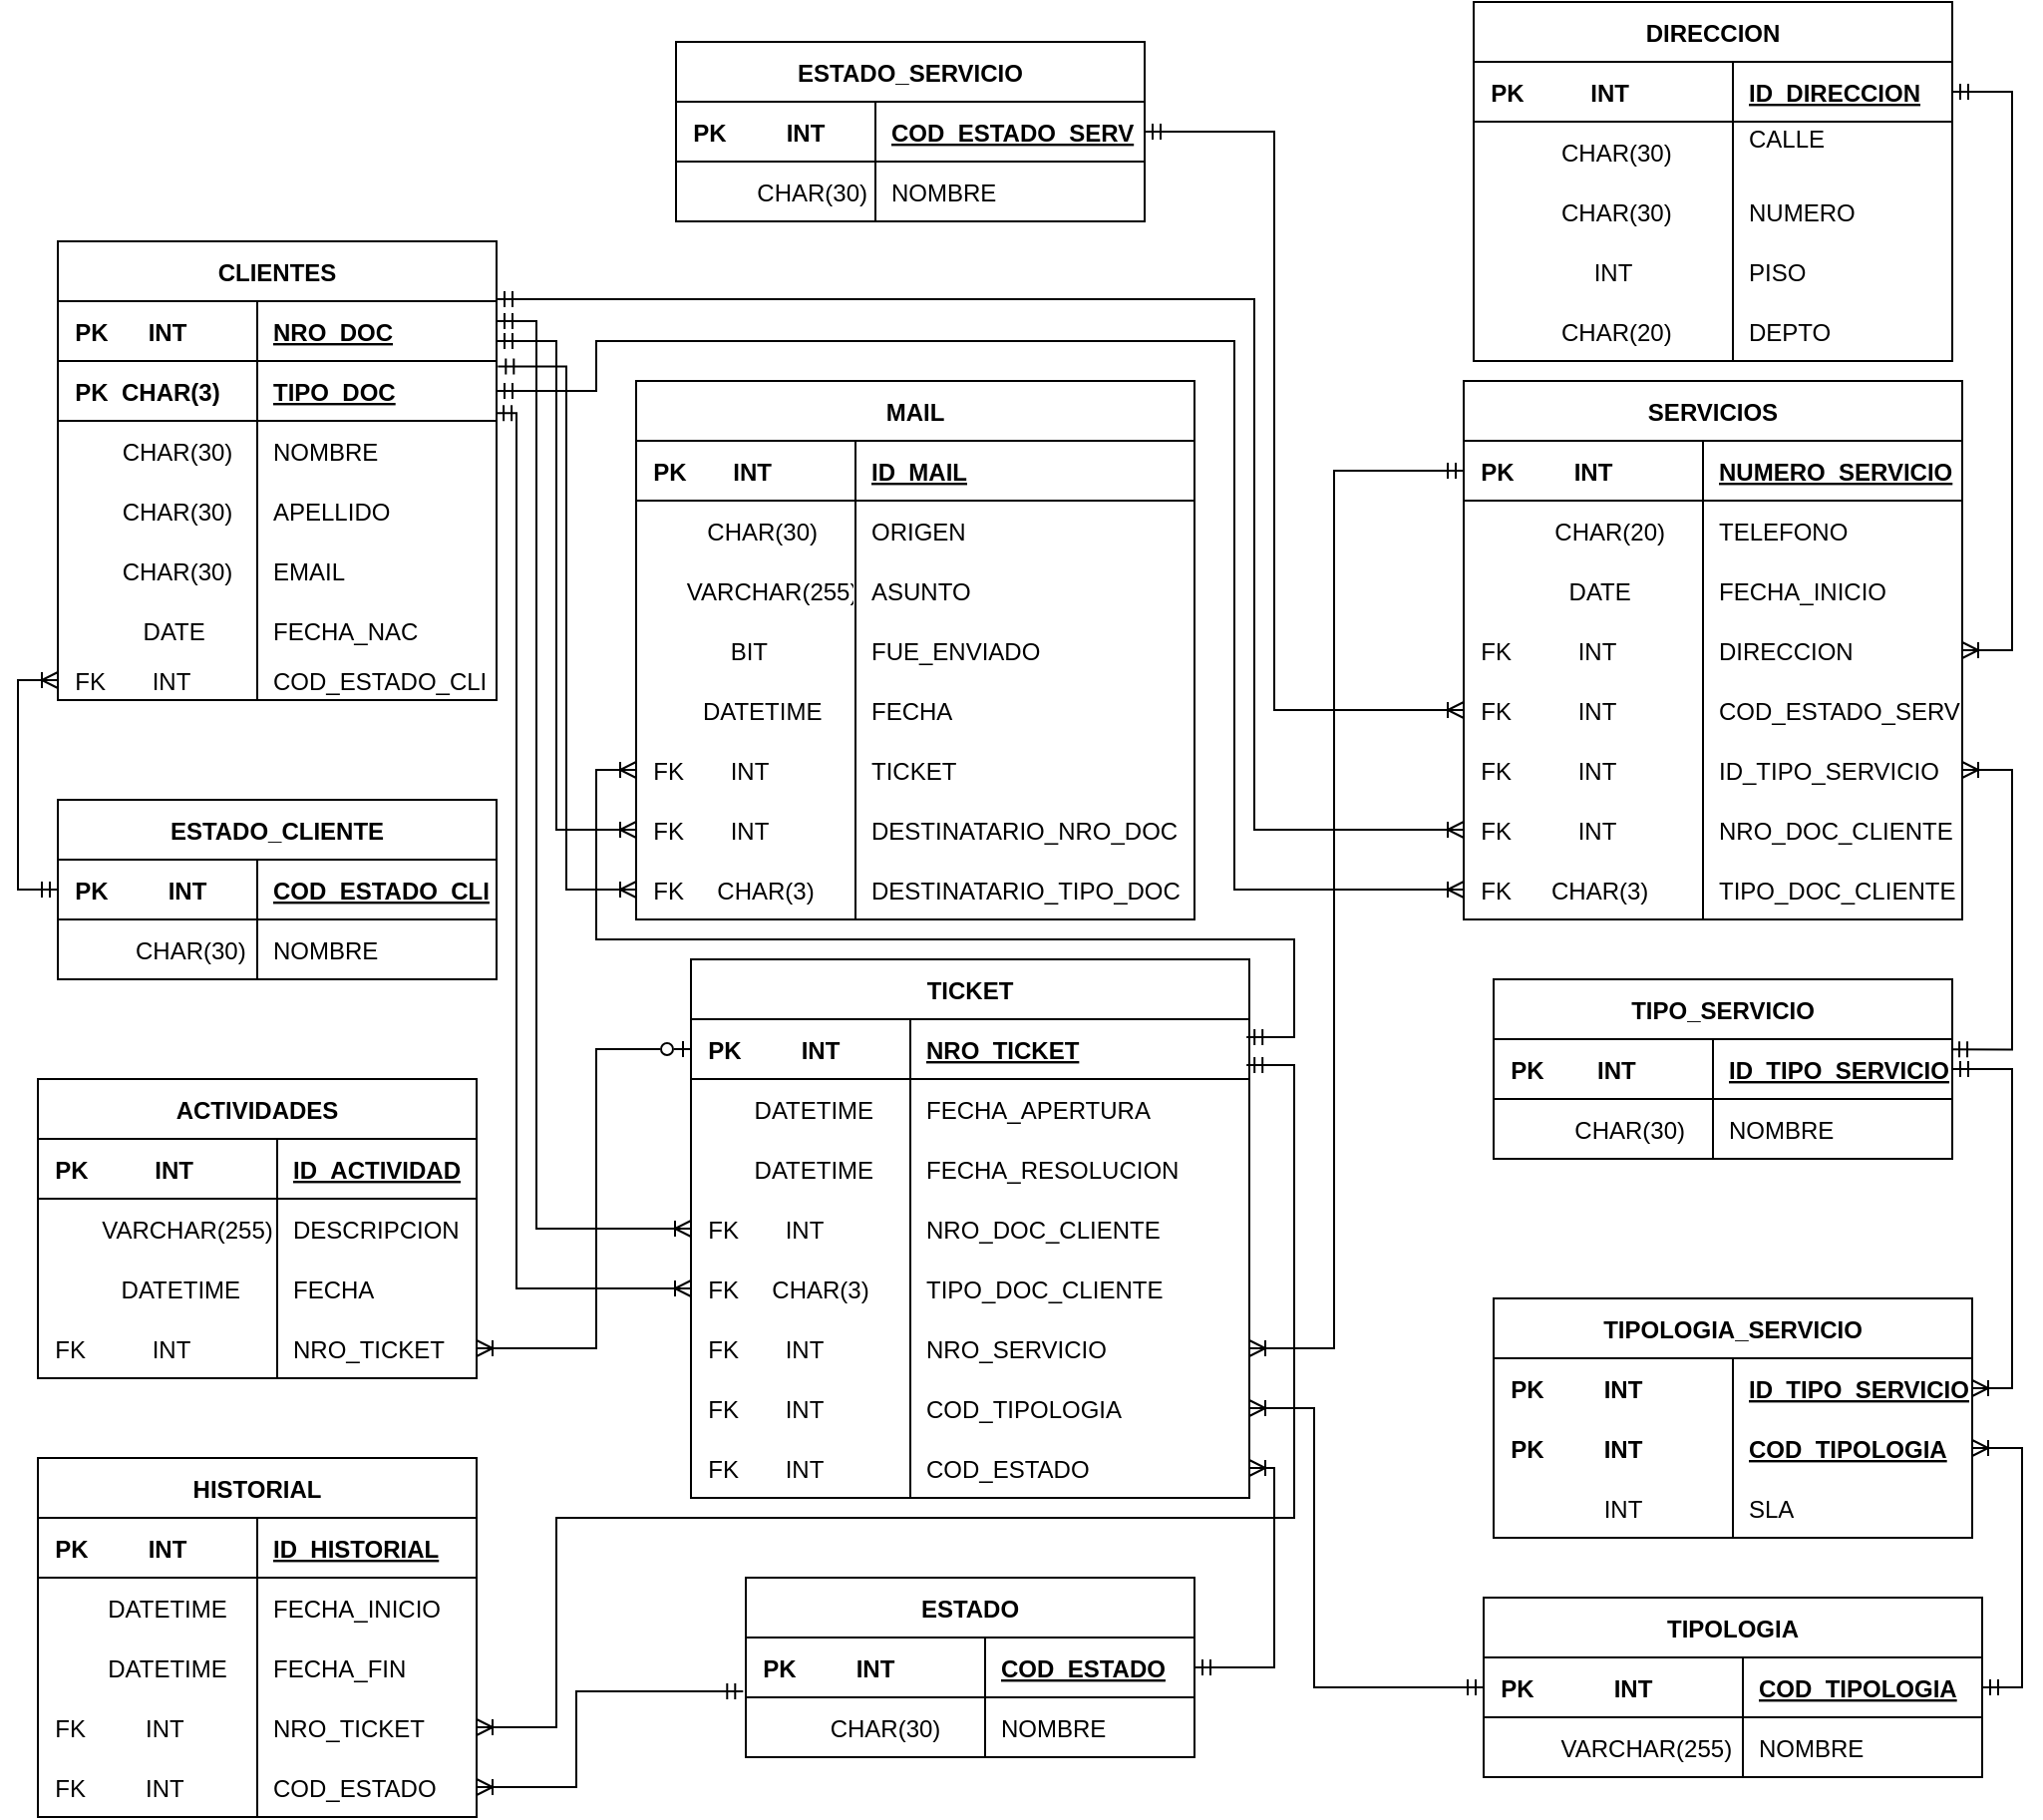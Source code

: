 <mxfile version="15.8.6" type="google"><diagram id="NOuHgVkpZ6L8g-bAUQwt" name="Page-1"><mxGraphModel dx="1665" dy="426" grid="1" gridSize="10" guides="1" tooltips="1" connect="1" arrows="1" fold="1" page="1" pageScale="1" pageWidth="850" pageHeight="1100" math="0" shadow="0"><root><mxCell id="0"/><mxCell id="1" parent="0"/><mxCell id="vUS7i48TzQAhUPTC1vWS-1" value="CLIENTES" style="shape=table;startSize=30;container=1;collapsible=1;childLayout=tableLayout;fixedRows=1;rowLines=0;fontStyle=1;align=center;resizeLast=1;" parent="1" vertex="1"><mxGeometry x="20" y="120" width="220" height="230" as="geometry"><mxRectangle x="10" y="130" width="90" height="30" as="alternateBounds"/></mxGeometry></mxCell><mxCell id="vUS7i48TzQAhUPTC1vWS-2" value="" style="shape=partialRectangle;collapsible=0;dropTarget=0;pointerEvents=0;fillColor=none;top=0;left=0;bottom=1;right=0;points=[[0,0.5],[1,0.5]];portConstraint=eastwest;" parent="vUS7i48TzQAhUPTC1vWS-1" vertex="1"><mxGeometry y="30" width="220" height="30" as="geometry"/></mxCell><mxCell id="vUS7i48TzQAhUPTC1vWS-3" value="  PK      INT   " style="shape=partialRectangle;connectable=0;fillColor=none;top=0;left=0;bottom=0;right=0;fontStyle=1;overflow=hidden;align=left;" parent="vUS7i48TzQAhUPTC1vWS-2" vertex="1"><mxGeometry width="100" height="30" as="geometry"><mxRectangle width="100" height="30" as="alternateBounds"/></mxGeometry></mxCell><mxCell id="vUS7i48TzQAhUPTC1vWS-4" value="NRO_DOC" style="shape=partialRectangle;connectable=0;fillColor=none;top=0;left=0;bottom=0;right=0;align=left;spacingLeft=6;fontStyle=5;overflow=hidden;" parent="vUS7i48TzQAhUPTC1vWS-2" vertex="1"><mxGeometry x="100" width="120" height="30" as="geometry"><mxRectangle width="120" height="30" as="alternateBounds"/></mxGeometry></mxCell><mxCell id="0KhG2-GYvM62Zo3l3nPy-19" value="" style="shape=partialRectangle;collapsible=0;dropTarget=0;pointerEvents=0;fillColor=none;top=0;left=0;bottom=1;right=0;points=[[0,0.5],[1,0.5]];portConstraint=eastwest;" parent="vUS7i48TzQAhUPTC1vWS-1" vertex="1"><mxGeometry y="60" width="220" height="30" as="geometry"/></mxCell><mxCell id="0KhG2-GYvM62Zo3l3nPy-20" value="  PK  CHAR(3)" style="shape=partialRectangle;connectable=0;fillColor=none;top=0;left=0;bottom=0;right=0;fontStyle=1;overflow=hidden;align=left;" parent="0KhG2-GYvM62Zo3l3nPy-19" vertex="1"><mxGeometry width="100" height="30" as="geometry"><mxRectangle width="100" height="30" as="alternateBounds"/></mxGeometry></mxCell><mxCell id="0KhG2-GYvM62Zo3l3nPy-21" value="TIPO_DOC" style="shape=partialRectangle;connectable=0;fillColor=none;top=0;left=0;bottom=0;right=0;align=left;spacingLeft=6;fontStyle=5;overflow=hidden;" parent="0KhG2-GYvM62Zo3l3nPy-19" vertex="1"><mxGeometry x="100" width="120" height="30" as="geometry"><mxRectangle width="120" height="30" as="alternateBounds"/></mxGeometry></mxCell><mxCell id="vUS7i48TzQAhUPTC1vWS-5" value="" style="shape=partialRectangle;collapsible=0;dropTarget=0;pointerEvents=0;fillColor=none;top=0;left=0;bottom=0;right=0;points=[[0,0.5],[1,0.5]];portConstraint=eastwest;" parent="vUS7i48TzQAhUPTC1vWS-1" vertex="1"><mxGeometry y="90" width="220" height="30" as="geometry"/></mxCell><mxCell id="vUS7i48TzQAhUPTC1vWS-6" value="      CHAR(30)" style="shape=partialRectangle;connectable=0;fillColor=none;top=0;left=0;bottom=0;right=0;editable=1;overflow=hidden;" parent="vUS7i48TzQAhUPTC1vWS-5" vertex="1"><mxGeometry width="100" height="30" as="geometry"><mxRectangle width="100" height="30" as="alternateBounds"/></mxGeometry></mxCell><mxCell id="vUS7i48TzQAhUPTC1vWS-7" value="NOMBRE" style="shape=partialRectangle;connectable=0;fillColor=none;top=0;left=0;bottom=0;right=0;align=left;spacingLeft=6;overflow=hidden;" parent="vUS7i48TzQAhUPTC1vWS-5" vertex="1"><mxGeometry x="100" width="120" height="30" as="geometry"><mxRectangle width="120" height="30" as="alternateBounds"/></mxGeometry></mxCell><mxCell id="vUS7i48TzQAhUPTC1vWS-8" value="" style="shape=partialRectangle;collapsible=0;dropTarget=0;pointerEvents=0;fillColor=none;top=0;left=0;bottom=0;right=0;points=[[0,0.5],[1,0.5]];portConstraint=eastwest;" parent="vUS7i48TzQAhUPTC1vWS-1" vertex="1"><mxGeometry y="120" width="220" height="30" as="geometry"/></mxCell><mxCell id="vUS7i48TzQAhUPTC1vWS-9" value="      CHAR(30)" style="shape=partialRectangle;connectable=0;fillColor=none;top=0;left=0;bottom=0;right=0;editable=1;overflow=hidden;" parent="vUS7i48TzQAhUPTC1vWS-8" vertex="1"><mxGeometry width="100" height="30" as="geometry"><mxRectangle width="100" height="30" as="alternateBounds"/></mxGeometry></mxCell><mxCell id="vUS7i48TzQAhUPTC1vWS-10" value="APELLIDO" style="shape=partialRectangle;connectable=0;fillColor=none;top=0;left=0;bottom=0;right=0;align=left;spacingLeft=6;overflow=hidden;" parent="vUS7i48TzQAhUPTC1vWS-8" vertex="1"><mxGeometry x="100" width="120" height="30" as="geometry"><mxRectangle width="120" height="30" as="alternateBounds"/></mxGeometry></mxCell><mxCell id="vUS7i48TzQAhUPTC1vWS-11" value="" style="shape=partialRectangle;collapsible=0;dropTarget=0;pointerEvents=0;fillColor=none;top=0;left=0;bottom=0;right=0;points=[[0,0.5],[1,0.5]];portConstraint=eastwest;" parent="vUS7i48TzQAhUPTC1vWS-1" vertex="1"><mxGeometry y="150" width="220" height="30" as="geometry"/></mxCell><mxCell id="vUS7i48TzQAhUPTC1vWS-12" value="      CHAR(30)" style="shape=partialRectangle;connectable=0;fillColor=none;top=0;left=0;bottom=0;right=0;editable=1;overflow=hidden;" parent="vUS7i48TzQAhUPTC1vWS-11" vertex="1"><mxGeometry width="100" height="30" as="geometry"><mxRectangle width="100" height="30" as="alternateBounds"/></mxGeometry></mxCell><mxCell id="vUS7i48TzQAhUPTC1vWS-13" value="EMAIL" style="shape=partialRectangle;connectable=0;fillColor=none;top=0;left=0;bottom=0;right=0;align=left;spacingLeft=6;overflow=hidden;" parent="vUS7i48TzQAhUPTC1vWS-11" vertex="1"><mxGeometry x="100" width="120" height="30" as="geometry"><mxRectangle width="120" height="30" as="alternateBounds"/></mxGeometry></mxCell><mxCell id="vUS7i48TzQAhUPTC1vWS-53" value="" style="shape=partialRectangle;collapsible=0;dropTarget=0;pointerEvents=0;fillColor=none;top=0;left=0;bottom=0;right=0;points=[[0,0.5],[1,0.5]];portConstraint=eastwest;" parent="vUS7i48TzQAhUPTC1vWS-1" vertex="1"><mxGeometry y="180" width="220" height="30" as="geometry"/></mxCell><mxCell id="vUS7i48TzQAhUPTC1vWS-54" value="     DATE" style="shape=partialRectangle;connectable=0;fillColor=none;top=0;left=0;bottom=0;right=0;editable=1;overflow=hidden;" parent="vUS7i48TzQAhUPTC1vWS-53" vertex="1"><mxGeometry width="100" height="30" as="geometry"><mxRectangle width="100" height="30" as="alternateBounds"/></mxGeometry></mxCell><mxCell id="vUS7i48TzQAhUPTC1vWS-55" value="FECHA_NAC" style="shape=partialRectangle;connectable=0;fillColor=none;top=0;left=0;bottom=0;right=0;align=left;spacingLeft=6;overflow=hidden;" parent="vUS7i48TzQAhUPTC1vWS-53" vertex="1"><mxGeometry x="100" width="120" height="30" as="geometry"><mxRectangle width="120" height="30" as="alternateBounds"/></mxGeometry></mxCell><mxCell id="vUS7i48TzQAhUPTC1vWS-56" value="" style="shape=partialRectangle;collapsible=0;dropTarget=0;pointerEvents=0;fillColor=none;top=0;left=0;bottom=0;right=0;points=[[0,0.5],[1,0.5]];portConstraint=eastwest;" parent="vUS7i48TzQAhUPTC1vWS-1" vertex="1"><mxGeometry y="210" width="220" height="20" as="geometry"/></mxCell><mxCell id="vUS7i48TzQAhUPTC1vWS-57" value="  FK       INT" style="shape=partialRectangle;connectable=0;fillColor=none;top=0;left=0;bottom=0;right=0;editable=1;overflow=hidden;align=left;" parent="vUS7i48TzQAhUPTC1vWS-56" vertex="1"><mxGeometry width="100" height="20" as="geometry"><mxRectangle width="100" height="20" as="alternateBounds"/></mxGeometry></mxCell><mxCell id="vUS7i48TzQAhUPTC1vWS-58" value="COD_ESTADO_CLI" style="shape=partialRectangle;connectable=0;fillColor=none;top=0;left=0;bottom=0;right=0;align=left;spacingLeft=6;overflow=hidden;" parent="vUS7i48TzQAhUPTC1vWS-56" vertex="1"><mxGeometry x="100" width="120" height="20" as="geometry"><mxRectangle width="120" height="20" as="alternateBounds"/></mxGeometry></mxCell><mxCell id="vUS7i48TzQAhUPTC1vWS-14" value="SERVICIOS" style="shape=table;startSize=30;container=1;collapsible=1;childLayout=tableLayout;fixedRows=1;rowLines=0;fontStyle=1;align=center;resizeLast=1;" parent="1" vertex="1"><mxGeometry x="725" y="190" width="250" height="270" as="geometry"/></mxCell><mxCell id="vUS7i48TzQAhUPTC1vWS-15" value="" style="shape=partialRectangle;collapsible=0;dropTarget=0;pointerEvents=0;fillColor=none;top=0;left=0;bottom=1;right=0;points=[[0,0.5],[1,0.5]];portConstraint=eastwest;" parent="vUS7i48TzQAhUPTC1vWS-14" vertex="1"><mxGeometry y="30" width="250" height="30" as="geometry"/></mxCell><mxCell id="vUS7i48TzQAhUPTC1vWS-16" value="  PK         INT" style="shape=partialRectangle;connectable=0;fillColor=none;top=0;left=0;bottom=0;right=0;fontStyle=1;overflow=hidden;align=left;" parent="vUS7i48TzQAhUPTC1vWS-15" vertex="1"><mxGeometry width="120" height="30" as="geometry"><mxRectangle width="120" height="30" as="alternateBounds"/></mxGeometry></mxCell><mxCell id="vUS7i48TzQAhUPTC1vWS-17" value="NUMERO_SERVICIO" style="shape=partialRectangle;connectable=0;fillColor=none;top=0;left=0;bottom=0;right=0;align=left;spacingLeft=6;fontStyle=5;overflow=hidden;" parent="vUS7i48TzQAhUPTC1vWS-15" vertex="1"><mxGeometry x="120" width="130" height="30" as="geometry"><mxRectangle width="130" height="30" as="alternateBounds"/></mxGeometry></mxCell><mxCell id="vUS7i48TzQAhUPTC1vWS-18" value="" style="shape=partialRectangle;collapsible=0;dropTarget=0;pointerEvents=0;fillColor=none;top=0;left=0;bottom=0;right=0;points=[[0,0.5],[1,0.5]];portConstraint=eastwest;" parent="vUS7i48TzQAhUPTC1vWS-14" vertex="1"><mxGeometry y="60" width="250" height="30" as="geometry"/></mxCell><mxCell id="vUS7i48TzQAhUPTC1vWS-19" value="        CHAR(20)" style="shape=partialRectangle;connectable=0;fillColor=none;top=0;left=0;bottom=0;right=0;editable=1;overflow=hidden;" parent="vUS7i48TzQAhUPTC1vWS-18" vertex="1"><mxGeometry width="120" height="30" as="geometry"><mxRectangle width="120" height="30" as="alternateBounds"/></mxGeometry></mxCell><mxCell id="vUS7i48TzQAhUPTC1vWS-20" value="TELEFONO" style="shape=partialRectangle;connectable=0;fillColor=none;top=0;left=0;bottom=0;right=0;align=left;spacingLeft=6;overflow=hidden;" parent="vUS7i48TzQAhUPTC1vWS-18" vertex="1"><mxGeometry x="120" width="130" height="30" as="geometry"><mxRectangle width="130" height="30" as="alternateBounds"/></mxGeometry></mxCell><mxCell id="vUS7i48TzQAhUPTC1vWS-24" value="" style="shape=partialRectangle;collapsible=0;dropTarget=0;pointerEvents=0;fillColor=none;top=0;left=0;bottom=0;right=0;points=[[0,0.5],[1,0.5]];portConstraint=eastwest;" parent="vUS7i48TzQAhUPTC1vWS-14" vertex="1"><mxGeometry y="90" width="250" height="30" as="geometry"/></mxCell><mxCell id="vUS7i48TzQAhUPTC1vWS-25" value="     DATE" style="shape=partialRectangle;connectable=0;fillColor=none;top=0;left=0;bottom=0;right=0;editable=1;overflow=hidden;" parent="vUS7i48TzQAhUPTC1vWS-24" vertex="1"><mxGeometry width="120" height="30" as="geometry"><mxRectangle width="120" height="30" as="alternateBounds"/></mxGeometry></mxCell><mxCell id="vUS7i48TzQAhUPTC1vWS-26" value="FECHA_INICIO" style="shape=partialRectangle;connectable=0;fillColor=none;top=0;left=0;bottom=0;right=0;align=left;spacingLeft=6;overflow=hidden;" parent="vUS7i48TzQAhUPTC1vWS-24" vertex="1"><mxGeometry x="120" width="130" height="30" as="geometry"><mxRectangle width="130" height="30" as="alternateBounds"/></mxGeometry></mxCell><mxCell id="vUS7i48TzQAhUPTC1vWS-21" value="" style="shape=partialRectangle;collapsible=0;dropTarget=0;pointerEvents=0;fillColor=none;top=0;left=0;bottom=0;right=0;points=[[0,0.5],[1,0.5]];portConstraint=eastwest;" parent="vUS7i48TzQAhUPTC1vWS-14" vertex="1"><mxGeometry y="120" width="250" height="30" as="geometry"/></mxCell><mxCell id="vUS7i48TzQAhUPTC1vWS-22" value="  FK          INT" style="shape=partialRectangle;connectable=0;fillColor=none;top=0;left=0;bottom=0;right=0;editable=1;overflow=hidden;align=left;" parent="vUS7i48TzQAhUPTC1vWS-21" vertex="1"><mxGeometry width="120" height="30" as="geometry"><mxRectangle width="120" height="30" as="alternateBounds"/></mxGeometry></mxCell><mxCell id="vUS7i48TzQAhUPTC1vWS-23" value="DIRECCION" style="shape=partialRectangle;connectable=0;fillColor=none;top=0;left=0;bottom=0;right=0;align=left;spacingLeft=6;overflow=hidden;" parent="vUS7i48TzQAhUPTC1vWS-21" vertex="1"><mxGeometry x="120" width="130" height="30" as="geometry"><mxRectangle width="130" height="30" as="alternateBounds"/></mxGeometry></mxCell><mxCell id="vUS7i48TzQAhUPTC1vWS-69" value="" style="shape=partialRectangle;collapsible=0;dropTarget=0;pointerEvents=0;fillColor=none;top=0;left=0;bottom=0;right=0;points=[[0,0.5],[1,0.5]];portConstraint=eastwest;" parent="vUS7i48TzQAhUPTC1vWS-14" vertex="1"><mxGeometry y="150" width="250" height="30" as="geometry"/></mxCell><mxCell id="vUS7i48TzQAhUPTC1vWS-70" value="  FK          INT" style="shape=partialRectangle;connectable=0;fillColor=none;top=0;left=0;bottom=0;right=0;editable=1;overflow=hidden;fontStyle=0;align=left;" parent="vUS7i48TzQAhUPTC1vWS-69" vertex="1"><mxGeometry width="120" height="30" as="geometry"><mxRectangle width="120" height="30" as="alternateBounds"/></mxGeometry></mxCell><mxCell id="vUS7i48TzQAhUPTC1vWS-71" value="COD_ESTADO_SERV" style="shape=partialRectangle;connectable=0;fillColor=none;top=0;left=0;bottom=0;right=0;align=left;spacingLeft=6;overflow=hidden;" parent="vUS7i48TzQAhUPTC1vWS-69" vertex="1"><mxGeometry x="120" width="130" height="30" as="geometry"><mxRectangle width="130" height="30" as="alternateBounds"/></mxGeometry></mxCell><mxCell id="vUS7i48TzQAhUPTC1vWS-72" value="" style="shape=partialRectangle;collapsible=0;dropTarget=0;pointerEvents=0;fillColor=none;top=0;left=0;bottom=0;right=0;points=[[0,0.5],[1,0.5]];portConstraint=eastwest;" parent="vUS7i48TzQAhUPTC1vWS-14" vertex="1"><mxGeometry y="180" width="250" height="30" as="geometry"/></mxCell><mxCell id="vUS7i48TzQAhUPTC1vWS-73" value="  FK          INT" style="shape=partialRectangle;connectable=0;fillColor=none;top=0;left=0;bottom=0;right=0;editable=1;overflow=hidden;align=left;" parent="vUS7i48TzQAhUPTC1vWS-72" vertex="1"><mxGeometry width="120" height="30" as="geometry"><mxRectangle width="120" height="30" as="alternateBounds"/></mxGeometry></mxCell><mxCell id="vUS7i48TzQAhUPTC1vWS-74" value="ID_TIPO_SERVICIO" style="shape=partialRectangle;connectable=0;fillColor=none;top=0;left=0;bottom=0;right=0;align=left;spacingLeft=6;overflow=hidden;" parent="vUS7i48TzQAhUPTC1vWS-72" vertex="1"><mxGeometry x="120" width="130" height="30" as="geometry"><mxRectangle width="130" height="30" as="alternateBounds"/></mxGeometry></mxCell><mxCell id="vUS7i48TzQAhUPTC1vWS-86" value="" style="shape=partialRectangle;collapsible=0;dropTarget=0;pointerEvents=0;fillColor=none;top=0;left=0;bottom=0;right=0;points=[[0,0.5],[1,0.5]];portConstraint=eastwest;" parent="vUS7i48TzQAhUPTC1vWS-14" vertex="1"><mxGeometry y="210" width="250" height="30" as="geometry"/></mxCell><mxCell id="vUS7i48TzQAhUPTC1vWS-87" value="  FK          INT" style="shape=partialRectangle;connectable=0;fillColor=none;top=0;left=0;bottom=0;right=0;editable=1;overflow=hidden;align=left;" parent="vUS7i48TzQAhUPTC1vWS-86" vertex="1"><mxGeometry width="120" height="30" as="geometry"><mxRectangle width="120" height="30" as="alternateBounds"/></mxGeometry></mxCell><mxCell id="vUS7i48TzQAhUPTC1vWS-88" value="NRO_DOC_CLIENTE" style="shape=partialRectangle;connectable=0;fillColor=none;top=0;left=0;bottom=0;right=0;align=left;spacingLeft=6;overflow=hidden;" parent="vUS7i48TzQAhUPTC1vWS-86" vertex="1"><mxGeometry x="120" width="130" height="30" as="geometry"><mxRectangle width="130" height="30" as="alternateBounds"/></mxGeometry></mxCell><mxCell id="sSHkEIhigi4oNr64weEk-7" value="" style="shape=partialRectangle;collapsible=0;dropTarget=0;pointerEvents=0;fillColor=none;top=0;left=0;bottom=0;right=0;points=[[0,0.5],[1,0.5]];portConstraint=eastwest;" vertex="1" parent="vUS7i48TzQAhUPTC1vWS-14"><mxGeometry y="240" width="250" height="30" as="geometry"/></mxCell><mxCell id="sSHkEIhigi4oNr64weEk-8" value="  FK      CHAR(3)" style="shape=partialRectangle;connectable=0;fillColor=none;top=0;left=0;bottom=0;right=0;editable=1;overflow=hidden;align=left;" vertex="1" parent="sSHkEIhigi4oNr64weEk-7"><mxGeometry width="120" height="30" as="geometry"><mxRectangle width="120" height="30" as="alternateBounds"/></mxGeometry></mxCell><mxCell id="sSHkEIhigi4oNr64weEk-9" value="TIPO_DOC_CLIENTE" style="shape=partialRectangle;connectable=0;fillColor=none;top=0;left=0;bottom=0;right=0;align=left;spacingLeft=6;overflow=hidden;" vertex="1" parent="sSHkEIhigi4oNr64weEk-7"><mxGeometry x="120" width="130" height="30" as="geometry"><mxRectangle width="130" height="30" as="alternateBounds"/></mxGeometry></mxCell><mxCell id="vUS7i48TzQAhUPTC1vWS-27" value="TICKET" style="shape=table;startSize=30;container=1;collapsible=1;childLayout=tableLayout;fixedRows=1;rowLines=0;fontStyle=1;align=center;resizeLast=1;" parent="1" vertex="1"><mxGeometry x="337.5" y="480" width="280" height="270" as="geometry"/></mxCell><mxCell id="vUS7i48TzQAhUPTC1vWS-28" value="" style="shape=partialRectangle;collapsible=0;dropTarget=0;pointerEvents=0;fillColor=none;top=0;left=0;bottom=1;right=0;points=[[0,0.5],[1,0.5]];portConstraint=eastwest;" parent="vUS7i48TzQAhUPTC1vWS-27" vertex="1"><mxGeometry y="30" width="280" height="30" as="geometry"/></mxCell><mxCell id="vUS7i48TzQAhUPTC1vWS-29" value="  PK         INT" style="shape=partialRectangle;connectable=0;fillColor=none;top=0;left=0;bottom=0;right=0;fontStyle=1;overflow=hidden;align=left;" parent="vUS7i48TzQAhUPTC1vWS-28" vertex="1"><mxGeometry width="110" height="30" as="geometry"><mxRectangle width="110" height="30" as="alternateBounds"/></mxGeometry></mxCell><mxCell id="vUS7i48TzQAhUPTC1vWS-30" value="NRO_TICKET" style="shape=partialRectangle;connectable=0;fillColor=none;top=0;left=0;bottom=0;right=0;align=left;spacingLeft=6;fontStyle=5;overflow=hidden;" parent="vUS7i48TzQAhUPTC1vWS-28" vertex="1"><mxGeometry x="110" width="170" height="30" as="geometry"><mxRectangle width="170" height="30" as="alternateBounds"/></mxGeometry></mxCell><mxCell id="vUS7i48TzQAhUPTC1vWS-143" value="" style="shape=partialRectangle;collapsible=0;dropTarget=0;pointerEvents=0;fillColor=none;top=0;left=0;bottom=0;right=0;points=[[0,0.5],[1,0.5]];portConstraint=eastwest;" parent="vUS7i48TzQAhUPTC1vWS-27" vertex="1"><mxGeometry y="60" width="280" height="30" as="geometry"/></mxCell><mxCell id="vUS7i48TzQAhUPTC1vWS-144" value="    DATETIME" style="shape=partialRectangle;connectable=0;fillColor=none;top=0;left=0;bottom=0;right=0;editable=1;overflow=hidden;" parent="vUS7i48TzQAhUPTC1vWS-143" vertex="1"><mxGeometry width="110" height="30" as="geometry"><mxRectangle width="110" height="30" as="alternateBounds"/></mxGeometry></mxCell><mxCell id="vUS7i48TzQAhUPTC1vWS-145" value="FECHA_APERTURA" style="shape=partialRectangle;connectable=0;fillColor=none;top=0;left=0;bottom=0;right=0;align=left;spacingLeft=6;overflow=hidden;" parent="vUS7i48TzQAhUPTC1vWS-143" vertex="1"><mxGeometry x="110" width="170" height="30" as="geometry"><mxRectangle width="170" height="30" as="alternateBounds"/></mxGeometry></mxCell><mxCell id="vUS7i48TzQAhUPTC1vWS-62" value="" style="shape=partialRectangle;collapsible=0;dropTarget=0;pointerEvents=0;fillColor=none;top=0;left=0;bottom=0;right=0;points=[[0,0.5],[1,0.5]];portConstraint=eastwest;" parent="vUS7i48TzQAhUPTC1vWS-27" vertex="1"><mxGeometry y="90" width="280" height="30" as="geometry"/></mxCell><mxCell id="vUS7i48TzQAhUPTC1vWS-63" value="    DATETIME" style="shape=partialRectangle;connectable=0;fillColor=none;top=0;left=0;bottom=0;right=0;editable=1;overflow=hidden;" parent="vUS7i48TzQAhUPTC1vWS-62" vertex="1"><mxGeometry width="110" height="30" as="geometry"><mxRectangle width="110" height="30" as="alternateBounds"/></mxGeometry></mxCell><mxCell id="vUS7i48TzQAhUPTC1vWS-64" value="FECHA_RESOLUCION" style="shape=partialRectangle;connectable=0;fillColor=none;top=0;left=0;bottom=0;right=0;align=left;spacingLeft=6;overflow=hidden;" parent="vUS7i48TzQAhUPTC1vWS-62" vertex="1"><mxGeometry x="110" width="170" height="30" as="geometry"><mxRectangle width="170" height="30" as="alternateBounds"/></mxGeometry></mxCell><mxCell id="vUS7i48TzQAhUPTC1vWS-65" value="" style="shape=partialRectangle;collapsible=0;dropTarget=0;pointerEvents=0;fillColor=none;top=0;left=0;bottom=0;right=0;points=[[0,0.5],[1,0.5]];portConstraint=eastwest;" parent="vUS7i48TzQAhUPTC1vWS-27" vertex="1"><mxGeometry y="120" width="280" height="30" as="geometry"/></mxCell><mxCell id="vUS7i48TzQAhUPTC1vWS-66" value="  FK       INT" style="shape=partialRectangle;connectable=0;fillColor=none;top=0;left=0;bottom=0;right=0;editable=1;overflow=hidden;align=left;" parent="vUS7i48TzQAhUPTC1vWS-65" vertex="1"><mxGeometry width="110" height="30" as="geometry"><mxRectangle width="110" height="30" as="alternateBounds"/></mxGeometry></mxCell><mxCell id="vUS7i48TzQAhUPTC1vWS-67" value="NRO_DOC_CLIENTE" style="shape=partialRectangle;connectable=0;fillColor=none;top=0;left=0;bottom=0;right=0;align=left;spacingLeft=6;overflow=hidden;" parent="vUS7i48TzQAhUPTC1vWS-65" vertex="1"><mxGeometry x="110" width="170" height="30" as="geometry"><mxRectangle width="170" height="30" as="alternateBounds"/></mxGeometry></mxCell><mxCell id="sSHkEIhigi4oNr64weEk-10" value="" style="shape=partialRectangle;collapsible=0;dropTarget=0;pointerEvents=0;fillColor=none;top=0;left=0;bottom=0;right=0;points=[[0,0.5],[1,0.5]];portConstraint=eastwest;" vertex="1" parent="vUS7i48TzQAhUPTC1vWS-27"><mxGeometry y="150" width="280" height="30" as="geometry"/></mxCell><mxCell id="sSHkEIhigi4oNr64weEk-11" value="  FK     CHAR(3)" style="shape=partialRectangle;connectable=0;fillColor=none;top=0;left=0;bottom=0;right=0;editable=1;overflow=hidden;align=left;" vertex="1" parent="sSHkEIhigi4oNr64weEk-10"><mxGeometry width="110" height="30" as="geometry"><mxRectangle width="110" height="30" as="alternateBounds"/></mxGeometry></mxCell><mxCell id="sSHkEIhigi4oNr64weEk-12" value="TIPO_DOC_CLIENTE" style="shape=partialRectangle;connectable=0;fillColor=none;top=0;left=0;bottom=0;right=0;align=left;spacingLeft=6;overflow=hidden;" vertex="1" parent="sSHkEIhigi4oNr64weEk-10"><mxGeometry x="110" width="170" height="30" as="geometry"><mxRectangle width="170" height="30" as="alternateBounds"/></mxGeometry></mxCell><mxCell id="8BHrDdg1dMq8bsK-d_uX-4" value="" style="shape=partialRectangle;collapsible=0;dropTarget=0;pointerEvents=0;fillColor=none;top=0;left=0;bottom=0;right=0;points=[[0,0.5],[1,0.5]];portConstraint=eastwest;" parent="vUS7i48TzQAhUPTC1vWS-27" vertex="1"><mxGeometry y="180" width="280" height="30" as="geometry"/></mxCell><mxCell id="8BHrDdg1dMq8bsK-d_uX-5" value="  FK       INT" style="shape=partialRectangle;connectable=0;fillColor=none;top=0;left=0;bottom=0;right=0;editable=1;overflow=hidden;align=left;" parent="8BHrDdg1dMq8bsK-d_uX-4" vertex="1"><mxGeometry width="110" height="30" as="geometry"><mxRectangle width="110" height="30" as="alternateBounds"/></mxGeometry></mxCell><mxCell id="8BHrDdg1dMq8bsK-d_uX-6" value="NRO_SERVICIO" style="shape=partialRectangle;connectable=0;fillColor=none;top=0;left=0;bottom=0;right=0;align=left;spacingLeft=6;overflow=hidden;" parent="8BHrDdg1dMq8bsK-d_uX-4" vertex="1"><mxGeometry x="110" width="170" height="30" as="geometry"><mxRectangle width="170" height="30" as="alternateBounds"/></mxGeometry></mxCell><mxCell id="vUS7i48TzQAhUPTC1vWS-103" value="" style="shape=partialRectangle;collapsible=0;dropTarget=0;pointerEvents=0;fillColor=none;top=0;left=0;bottom=0;right=0;points=[[0,0.5],[1,0.5]];portConstraint=eastwest;" parent="vUS7i48TzQAhUPTC1vWS-27" vertex="1"><mxGeometry y="210" width="280" height="30" as="geometry"/></mxCell><mxCell id="vUS7i48TzQAhUPTC1vWS-104" value="  FK       INT" style="shape=partialRectangle;connectable=0;fillColor=none;top=0;left=0;bottom=0;right=0;editable=1;overflow=hidden;align=left;" parent="vUS7i48TzQAhUPTC1vWS-103" vertex="1"><mxGeometry width="110" height="30" as="geometry"><mxRectangle width="110" height="30" as="alternateBounds"/></mxGeometry></mxCell><mxCell id="vUS7i48TzQAhUPTC1vWS-105" value="COD_TIPOLOGIA" style="shape=partialRectangle;connectable=0;fillColor=none;top=0;left=0;bottom=0;right=0;align=left;spacingLeft=6;overflow=hidden;" parent="vUS7i48TzQAhUPTC1vWS-103" vertex="1"><mxGeometry x="110" width="170" height="30" as="geometry"><mxRectangle width="170" height="30" as="alternateBounds"/></mxGeometry></mxCell><mxCell id="vZLK5o4HGfobpHKU1JRK-21" value="" style="shape=partialRectangle;collapsible=0;dropTarget=0;pointerEvents=0;fillColor=none;top=0;left=0;bottom=0;right=0;points=[[0,0.5],[1,0.5]];portConstraint=eastwest;" parent="vUS7i48TzQAhUPTC1vWS-27" vertex="1"><mxGeometry y="240" width="280" height="30" as="geometry"/></mxCell><mxCell id="vZLK5o4HGfobpHKU1JRK-22" value="  FK       INT" style="shape=partialRectangle;connectable=0;fillColor=none;top=0;left=0;bottom=0;right=0;editable=1;overflow=hidden;align=left;" parent="vZLK5o4HGfobpHKU1JRK-21" vertex="1"><mxGeometry width="110" height="30" as="geometry"><mxRectangle width="110" height="30" as="alternateBounds"/></mxGeometry></mxCell><mxCell id="vZLK5o4HGfobpHKU1JRK-23" value="COD_ESTADO" style="shape=partialRectangle;connectable=0;fillColor=none;top=0;left=0;bottom=0;right=0;align=left;spacingLeft=6;overflow=hidden;" parent="vZLK5o4HGfobpHKU1JRK-21" vertex="1"><mxGeometry x="110" width="170" height="30" as="geometry"><mxRectangle width="170" height="30" as="alternateBounds"/></mxGeometry></mxCell><mxCell id="vUS7i48TzQAhUPTC1vWS-40" value="TIPOLOGIA" style="shape=table;startSize=30;container=1;collapsible=1;childLayout=tableLayout;fixedRows=1;rowLines=0;fontStyle=1;align=center;resizeLast=1;" parent="1" vertex="1"><mxGeometry x="735" y="800" width="250" height="90" as="geometry"/></mxCell><mxCell id="vUS7i48TzQAhUPTC1vWS-41" value="" style="shape=partialRectangle;collapsible=0;dropTarget=0;pointerEvents=0;fillColor=none;top=0;left=0;bottom=1;right=0;points=[[0,0.5],[1,0.5]];portConstraint=eastwest;" parent="vUS7i48TzQAhUPTC1vWS-40" vertex="1"><mxGeometry y="30" width="250" height="30" as="geometry"/></mxCell><mxCell id="vUS7i48TzQAhUPTC1vWS-42" value="  PK            INT" style="shape=partialRectangle;connectable=0;fillColor=none;top=0;left=0;bottom=0;right=0;fontStyle=1;overflow=hidden;align=left;" parent="vUS7i48TzQAhUPTC1vWS-41" vertex="1"><mxGeometry width="130" height="30" as="geometry"><mxRectangle width="130" height="30" as="alternateBounds"/></mxGeometry></mxCell><mxCell id="vUS7i48TzQAhUPTC1vWS-43" value="COD_TIPOLOGIA" style="shape=partialRectangle;connectable=0;fillColor=none;top=0;left=0;bottom=0;right=0;align=left;spacingLeft=6;fontStyle=5;overflow=hidden;" parent="vUS7i48TzQAhUPTC1vWS-41" vertex="1"><mxGeometry x="130" width="120" height="30" as="geometry"><mxRectangle width="120" height="30" as="alternateBounds"/></mxGeometry></mxCell><mxCell id="vUS7i48TzQAhUPTC1vWS-47" value="" style="shape=partialRectangle;collapsible=0;dropTarget=0;pointerEvents=0;fillColor=none;top=0;left=0;bottom=0;right=0;points=[[0,0.5],[1,0.5]];portConstraint=eastwest;" parent="vUS7i48TzQAhUPTC1vWS-40" vertex="1"><mxGeometry y="60" width="250" height="30" as="geometry"/></mxCell><mxCell id="vUS7i48TzQAhUPTC1vWS-48" value="          VARCHAR(255)" style="shape=partialRectangle;connectable=0;fillColor=none;top=0;left=0;bottom=0;right=0;editable=1;overflow=hidden;" parent="vUS7i48TzQAhUPTC1vWS-47" vertex="1"><mxGeometry width="130" height="30" as="geometry"><mxRectangle width="130" height="30" as="alternateBounds"/></mxGeometry></mxCell><mxCell id="vUS7i48TzQAhUPTC1vWS-49" value="NOMBRE" style="shape=partialRectangle;connectable=0;fillColor=none;top=0;left=0;bottom=0;right=0;align=left;spacingLeft=6;overflow=hidden;" parent="vUS7i48TzQAhUPTC1vWS-47" vertex="1"><mxGeometry x="130" width="120" height="30" as="geometry"><mxRectangle width="120" height="30" as="alternateBounds"/></mxGeometry></mxCell><mxCell id="vUS7i48TzQAhUPTC1vWS-68" style="edgeStyle=orthogonalEdgeStyle;rounded=0;orthogonalLoop=1;jettySize=auto;html=1;startArrow=ERoneToMany;startFill=0;endArrow=ERmandOne;endFill=0;exitX=0;exitY=0.5;exitDx=0;exitDy=0;" parent="1" source="vUS7i48TzQAhUPTC1vWS-65" edge="1"><mxGeometry relative="1" as="geometry"><Array as="points"><mxPoint x="260" y="615"/><mxPoint x="260" y="160"/></Array><mxPoint x="240" y="160" as="targetPoint"/></mxGeometry></mxCell><mxCell id="vUS7i48TzQAhUPTC1vWS-75" style="edgeStyle=orthogonalEdgeStyle;rounded=0;orthogonalLoop=1;jettySize=auto;html=1;startArrow=ERoneToMany;startFill=0;endArrow=ERmandOne;endFill=0;exitX=0;exitY=0.5;exitDx=0;exitDy=0;" parent="1" source="vUS7i48TzQAhUPTC1vWS-86" edge="1"><mxGeometry relative="1" as="geometry"><mxPoint x="240" y="149" as="targetPoint"/><Array as="points"><mxPoint x="620" y="415"/><mxPoint x="620" y="149"/></Array></mxGeometry></mxCell><mxCell id="vUS7i48TzQAhUPTC1vWS-89" value="TIPO_SERVICIO" style="shape=table;startSize=30;container=1;collapsible=1;childLayout=tableLayout;fixedRows=1;rowLines=0;fontStyle=1;align=center;resizeLast=1;" parent="1" vertex="1"><mxGeometry x="740" y="490" width="230" height="90" as="geometry"/></mxCell><mxCell id="vUS7i48TzQAhUPTC1vWS-90" value="" style="shape=partialRectangle;collapsible=0;dropTarget=0;pointerEvents=0;fillColor=none;top=0;left=0;bottom=1;right=0;points=[[0,0.5],[1,0.5]];portConstraint=eastwest;" parent="vUS7i48TzQAhUPTC1vWS-89" vertex="1"><mxGeometry y="30" width="230" height="30" as="geometry"/></mxCell><mxCell id="vUS7i48TzQAhUPTC1vWS-91" value="  PK        INT" style="shape=partialRectangle;connectable=0;fillColor=none;top=0;left=0;bottom=0;right=0;fontStyle=1;overflow=hidden;align=left;" parent="vUS7i48TzQAhUPTC1vWS-90" vertex="1"><mxGeometry width="110" height="30" as="geometry"><mxRectangle width="110" height="30" as="alternateBounds"/></mxGeometry></mxCell><mxCell id="vUS7i48TzQAhUPTC1vWS-92" value="ID_TIPO_SERVICIO" style="shape=partialRectangle;connectable=0;fillColor=none;top=0;left=0;bottom=0;right=0;align=left;spacingLeft=6;fontStyle=5;overflow=hidden;" parent="vUS7i48TzQAhUPTC1vWS-90" vertex="1"><mxGeometry x="110" width="120" height="30" as="geometry"><mxRectangle width="120" height="30" as="alternateBounds"/></mxGeometry></mxCell><mxCell id="vUS7i48TzQAhUPTC1vWS-93" value="" style="shape=partialRectangle;collapsible=0;dropTarget=0;pointerEvents=0;fillColor=none;top=0;left=0;bottom=0;right=0;points=[[0,0.5],[1,0.5]];portConstraint=eastwest;" parent="vUS7i48TzQAhUPTC1vWS-89" vertex="1"><mxGeometry y="60" width="230" height="30" as="geometry"/></mxCell><mxCell id="vUS7i48TzQAhUPTC1vWS-94" value="        CHAR(30)" style="shape=partialRectangle;connectable=0;fillColor=none;top=0;left=0;bottom=0;right=0;editable=1;overflow=hidden;" parent="vUS7i48TzQAhUPTC1vWS-93" vertex="1"><mxGeometry width="110" height="30" as="geometry"><mxRectangle width="110" height="30" as="alternateBounds"/></mxGeometry></mxCell><mxCell id="vUS7i48TzQAhUPTC1vWS-95" value="NOMBRE" style="shape=partialRectangle;connectable=0;fillColor=none;top=0;left=0;bottom=0;right=0;align=left;spacingLeft=6;overflow=hidden;" parent="vUS7i48TzQAhUPTC1vWS-93" vertex="1"><mxGeometry x="110" width="120" height="30" as="geometry"><mxRectangle width="120" height="30" as="alternateBounds"/></mxGeometry></mxCell><mxCell id="vUS7i48TzQAhUPTC1vWS-102" style="edgeStyle=orthogonalEdgeStyle;rounded=0;orthogonalLoop=1;jettySize=auto;html=1;startArrow=ERoneToMany;startFill=0;endArrow=ERmandOne;endFill=0;entryX=0.998;entryY=0.172;entryDx=0;entryDy=0;entryPerimeter=0;exitX=1;exitY=0.5;exitDx=0;exitDy=0;" parent="1" source="vUS7i48TzQAhUPTC1vWS-72" target="vUS7i48TzQAhUPTC1vWS-90" edge="1"><mxGeometry relative="1" as="geometry"><mxPoint x="980" y="385" as="sourcePoint"/><mxPoint x="970" y="520" as="targetPoint"/><Array as="points"><mxPoint x="1000" y="385"/><mxPoint x="1000" y="525"/></Array></mxGeometry></mxCell><mxCell id="vUS7i48TzQAhUPTC1vWS-129" value="TIPOLOGIA_SERVICIO" style="shape=table;startSize=30;container=1;collapsible=1;childLayout=tableLayout;fixedRows=1;rowLines=0;fontStyle=1;align=center;resizeLast=1;" parent="1" vertex="1"><mxGeometry x="740" y="650" width="240" height="120" as="geometry"/></mxCell><mxCell id="vUS7i48TzQAhUPTC1vWS-130" value="" style="shape=partialRectangle;collapsible=0;dropTarget=0;pointerEvents=0;fillColor=none;top=0;left=0;bottom=0;right=0;points=[[0,0.5],[1,0.5]];portConstraint=eastwest;" parent="vUS7i48TzQAhUPTC1vWS-129" vertex="1"><mxGeometry y="30" width="240" height="30" as="geometry"/></mxCell><mxCell id="vUS7i48TzQAhUPTC1vWS-131" value="  PK         INT" style="shape=partialRectangle;connectable=0;fillColor=none;top=0;left=0;bottom=0;right=0;fontStyle=1;overflow=hidden;align=left;" parent="vUS7i48TzQAhUPTC1vWS-130" vertex="1"><mxGeometry width="120" height="30" as="geometry"><mxRectangle width="120" height="30" as="alternateBounds"/></mxGeometry></mxCell><mxCell id="vUS7i48TzQAhUPTC1vWS-132" value="ID_TIPO_SERVICIO" style="shape=partialRectangle;connectable=0;fillColor=none;top=0;left=0;bottom=0;right=0;align=left;spacingLeft=6;fontStyle=5;overflow=hidden;" parent="vUS7i48TzQAhUPTC1vWS-130" vertex="1"><mxGeometry x="120" width="120" height="30" as="geometry"><mxRectangle width="120" height="30" as="alternateBounds"/></mxGeometry></mxCell><mxCell id="n7yXc2Pl6bpsjpLIQY9r-10" value="" style="shape=partialRectangle;collapsible=0;dropTarget=0;pointerEvents=0;fillColor=none;top=0;left=0;bottom=0;right=0;points=[[0,0.5],[1,0.5]];portConstraint=eastwest;" parent="vUS7i48TzQAhUPTC1vWS-129" vertex="1"><mxGeometry y="60" width="240" height="30" as="geometry"/></mxCell><mxCell id="n7yXc2Pl6bpsjpLIQY9r-11" value="  PK         INT" style="shape=partialRectangle;connectable=0;fillColor=none;top=0;left=0;bottom=0;right=0;fontStyle=1;overflow=hidden;align=left;" parent="n7yXc2Pl6bpsjpLIQY9r-10" vertex="1"><mxGeometry width="120" height="30" as="geometry"><mxRectangle width="120" height="30" as="alternateBounds"/></mxGeometry></mxCell><mxCell id="n7yXc2Pl6bpsjpLIQY9r-12" value="COD_TIPOLOGIA" style="shape=partialRectangle;connectable=0;fillColor=none;top=0;left=0;bottom=0;right=0;align=left;spacingLeft=6;fontStyle=5;overflow=hidden;" parent="n7yXc2Pl6bpsjpLIQY9r-10" vertex="1"><mxGeometry x="120" width="120" height="30" as="geometry"><mxRectangle width="120" height="30" as="alternateBounds"/></mxGeometry></mxCell><mxCell id="vUS7i48TzQAhUPTC1vWS-133" value="" style="shape=partialRectangle;collapsible=0;dropTarget=0;pointerEvents=0;fillColor=none;top=0;left=0;bottom=1;right=0;points=[[0,0.5],[1,0.5]];portConstraint=eastwest;" parent="vUS7i48TzQAhUPTC1vWS-129" vertex="1"><mxGeometry y="90" width="240" height="30" as="geometry"/></mxCell><mxCell id="vUS7i48TzQAhUPTC1vWS-134" value="   INT" style="shape=partialRectangle;connectable=0;fillColor=none;top=0;left=0;bottom=0;right=0;fontStyle=0;overflow=hidden;" parent="vUS7i48TzQAhUPTC1vWS-133" vertex="1"><mxGeometry width="120" height="30" as="geometry"><mxRectangle width="120" height="30" as="alternateBounds"/></mxGeometry></mxCell><mxCell id="vUS7i48TzQAhUPTC1vWS-135" value="SLA" style="shape=partialRectangle;connectable=0;fillColor=none;top=0;left=0;bottom=0;right=0;align=left;spacingLeft=6;fontStyle=0;overflow=hidden;" parent="vUS7i48TzQAhUPTC1vWS-133" vertex="1"><mxGeometry x="120" width="120" height="30" as="geometry"><mxRectangle width="120" height="30" as="alternateBounds"/></mxGeometry></mxCell><mxCell id="vUS7i48TzQAhUPTC1vWS-141" style="edgeStyle=orthogonalEdgeStyle;rounded=0;orthogonalLoop=1;jettySize=auto;html=1;entryX=1;entryY=0.5;entryDx=0;entryDy=0;startArrow=ERoneToMany;startFill=0;endArrow=ERmandOne;endFill=0;exitX=1;exitY=0.5;exitDx=0;exitDy=0;" parent="1" source="n7yXc2Pl6bpsjpLIQY9r-10" target="vUS7i48TzQAhUPTC1vWS-41" edge="1"><mxGeometry relative="1" as="geometry"/></mxCell><mxCell id="vUS7i48TzQAhUPTC1vWS-142" style="edgeStyle=orthogonalEdgeStyle;rounded=0;orthogonalLoop=1;jettySize=auto;html=1;entryX=1;entryY=0.5;entryDx=0;entryDy=0;startArrow=ERoneToMany;startFill=0;endArrow=ERmandOne;endFill=0;exitX=1;exitY=0.5;exitDx=0;exitDy=0;" parent="1" source="vUS7i48TzQAhUPTC1vWS-130" target="vUS7i48TzQAhUPTC1vWS-90" edge="1"><mxGeometry relative="1" as="geometry"><Array as="points"><mxPoint x="1000" y="695"/><mxPoint x="1000" y="535"/></Array></mxGeometry></mxCell><mxCell id="vUS7i48TzQAhUPTC1vWS-146" value="MAIL" style="shape=table;startSize=30;container=1;collapsible=1;childLayout=tableLayout;fixedRows=1;rowLines=0;fontStyle=1;align=center;resizeLast=1;" parent="1" vertex="1"><mxGeometry x="310" y="190" width="280" height="270" as="geometry"/></mxCell><mxCell id="vUS7i48TzQAhUPTC1vWS-147" value="" style="shape=partialRectangle;collapsible=0;dropTarget=0;pointerEvents=0;fillColor=none;top=0;left=0;bottom=1;right=0;points=[[0,0.5],[1,0.5]];portConstraint=eastwest;" parent="vUS7i48TzQAhUPTC1vWS-146" vertex="1"><mxGeometry y="30" width="280" height="30" as="geometry"/></mxCell><mxCell id="vUS7i48TzQAhUPTC1vWS-148" value="  PK       INT" style="shape=partialRectangle;connectable=0;fillColor=none;top=0;left=0;bottom=0;right=0;fontStyle=1;overflow=hidden;align=left;" parent="vUS7i48TzQAhUPTC1vWS-147" vertex="1"><mxGeometry width="110" height="30" as="geometry"><mxRectangle width="110" height="30" as="alternateBounds"/></mxGeometry></mxCell><mxCell id="vUS7i48TzQAhUPTC1vWS-149" value="ID_MAIL" style="shape=partialRectangle;connectable=0;fillColor=none;top=0;left=0;bottom=0;right=0;align=left;spacingLeft=6;fontStyle=5;overflow=hidden;" parent="vUS7i48TzQAhUPTC1vWS-147" vertex="1"><mxGeometry x="110" width="170" height="30" as="geometry"><mxRectangle width="170" height="30" as="alternateBounds"/></mxGeometry></mxCell><mxCell id="vUS7i48TzQAhUPTC1vWS-150" value="" style="shape=partialRectangle;collapsible=0;dropTarget=0;pointerEvents=0;fillColor=none;top=0;left=0;bottom=0;right=0;points=[[0,0.5],[1,0.5]];portConstraint=eastwest;" parent="vUS7i48TzQAhUPTC1vWS-146" vertex="1"><mxGeometry y="60" width="280" height="30" as="geometry"/></mxCell><mxCell id="vUS7i48TzQAhUPTC1vWS-151" value="     CHAR(30)" style="shape=partialRectangle;connectable=0;fillColor=none;top=0;left=0;bottom=0;right=0;editable=1;overflow=hidden;" parent="vUS7i48TzQAhUPTC1vWS-150" vertex="1"><mxGeometry width="110" height="30" as="geometry"><mxRectangle width="110" height="30" as="alternateBounds"/></mxGeometry></mxCell><mxCell id="vUS7i48TzQAhUPTC1vWS-152" value="ORIGEN" style="shape=partialRectangle;connectable=0;fillColor=none;top=0;left=0;bottom=0;right=0;align=left;spacingLeft=6;overflow=hidden;" parent="vUS7i48TzQAhUPTC1vWS-150" vertex="1"><mxGeometry x="110" width="170" height="30" as="geometry"><mxRectangle width="170" height="30" as="alternateBounds"/></mxGeometry></mxCell><mxCell id="vUS7i48TzQAhUPTC1vWS-156" value="" style="shape=partialRectangle;collapsible=0;dropTarget=0;pointerEvents=0;fillColor=none;top=0;left=0;bottom=0;right=0;points=[[0,0.5],[1,0.5]];portConstraint=eastwest;" parent="vUS7i48TzQAhUPTC1vWS-146" vertex="1"><mxGeometry y="90" width="280" height="30" as="geometry"/></mxCell><mxCell id="vUS7i48TzQAhUPTC1vWS-157" value="        VARCHAR(255)" style="shape=partialRectangle;connectable=0;fillColor=none;top=0;left=0;bottom=0;right=0;editable=1;overflow=hidden;" parent="vUS7i48TzQAhUPTC1vWS-156" vertex="1"><mxGeometry width="110" height="30" as="geometry"><mxRectangle width="110" height="30" as="alternateBounds"/></mxGeometry></mxCell><mxCell id="vUS7i48TzQAhUPTC1vWS-158" value="ASUNTO" style="shape=partialRectangle;connectable=0;fillColor=none;top=0;left=0;bottom=0;right=0;align=left;spacingLeft=6;overflow=hidden;" parent="vUS7i48TzQAhUPTC1vWS-156" vertex="1"><mxGeometry x="110" width="170" height="30" as="geometry"><mxRectangle width="170" height="30" as="alternateBounds"/></mxGeometry></mxCell><mxCell id="n7yXc2Pl6bpsjpLIQY9r-1" value="" style="shape=partialRectangle;collapsible=0;dropTarget=0;pointerEvents=0;fillColor=none;top=0;left=0;bottom=0;right=0;points=[[0,0.5],[1,0.5]];portConstraint=eastwest;" parent="vUS7i48TzQAhUPTC1vWS-146" vertex="1"><mxGeometry y="120" width="280" height="30" as="geometry"/></mxCell><mxCell id="n7yXc2Pl6bpsjpLIQY9r-2" value=" BIT" style="shape=partialRectangle;connectable=0;fillColor=none;top=0;left=0;bottom=0;right=0;editable=1;overflow=hidden;" parent="n7yXc2Pl6bpsjpLIQY9r-1" vertex="1"><mxGeometry width="110" height="30" as="geometry"><mxRectangle width="110" height="30" as="alternateBounds"/></mxGeometry></mxCell><mxCell id="n7yXc2Pl6bpsjpLIQY9r-3" value="FUE_ENVIADO" style="shape=partialRectangle;connectable=0;fillColor=none;top=0;left=0;bottom=0;right=0;align=left;spacingLeft=6;overflow=hidden;" parent="n7yXc2Pl6bpsjpLIQY9r-1" vertex="1"><mxGeometry x="110" width="170" height="30" as="geometry"><mxRectangle width="170" height="30" as="alternateBounds"/></mxGeometry></mxCell><mxCell id="8BHrDdg1dMq8bsK-d_uX-8" value="" style="shape=partialRectangle;collapsible=0;dropTarget=0;pointerEvents=0;fillColor=none;top=0;left=0;bottom=0;right=0;points=[[0,0.5],[1,0.5]];portConstraint=eastwest;" parent="vUS7i48TzQAhUPTC1vWS-146" vertex="1"><mxGeometry y="150" width="280" height="30" as="geometry"/></mxCell><mxCell id="8BHrDdg1dMq8bsK-d_uX-9" value="     DATETIME" style="shape=partialRectangle;connectable=0;fillColor=none;top=0;left=0;bottom=0;right=0;editable=1;overflow=hidden;" parent="8BHrDdg1dMq8bsK-d_uX-8" vertex="1"><mxGeometry width="110" height="30" as="geometry"><mxRectangle width="110" height="30" as="alternateBounds"/></mxGeometry></mxCell><mxCell id="8BHrDdg1dMq8bsK-d_uX-10" value="FECHA" style="shape=partialRectangle;connectable=0;fillColor=none;top=0;left=0;bottom=0;right=0;align=left;spacingLeft=6;overflow=hidden;" parent="8BHrDdg1dMq8bsK-d_uX-8" vertex="1"><mxGeometry x="110" width="170" height="30" as="geometry"><mxRectangle width="170" height="30" as="alternateBounds"/></mxGeometry></mxCell><mxCell id="vUS7i48TzQAhUPTC1vWS-160" value="" style="shape=partialRectangle;collapsible=0;dropTarget=0;pointerEvents=0;fillColor=none;top=0;left=0;bottom=0;right=0;points=[[0,0.5],[1,0.5]];portConstraint=eastwest;" parent="vUS7i48TzQAhUPTC1vWS-146" vertex="1"><mxGeometry y="180" width="280" height="30" as="geometry"/></mxCell><mxCell id="vUS7i48TzQAhUPTC1vWS-161" value="  FK       INT" style="shape=partialRectangle;connectable=0;fillColor=none;top=0;left=0;bottom=0;right=0;editable=1;overflow=hidden;align=left;" parent="vUS7i48TzQAhUPTC1vWS-160" vertex="1"><mxGeometry width="110" height="30" as="geometry"><mxRectangle width="110" height="30" as="alternateBounds"/></mxGeometry></mxCell><mxCell id="vUS7i48TzQAhUPTC1vWS-162" value="TICKET" style="shape=partialRectangle;connectable=0;fillColor=none;top=0;left=0;bottom=0;right=0;align=left;spacingLeft=6;overflow=hidden;" parent="vUS7i48TzQAhUPTC1vWS-160" vertex="1"><mxGeometry x="110" width="170" height="30" as="geometry"><mxRectangle width="170" height="30" as="alternateBounds"/></mxGeometry></mxCell><mxCell id="vUS7i48TzQAhUPTC1vWS-153" value="" style="shape=partialRectangle;collapsible=0;dropTarget=0;pointerEvents=0;fillColor=none;top=0;left=0;bottom=0;right=0;points=[[0,0.5],[1,0.5]];portConstraint=eastwest;" parent="vUS7i48TzQAhUPTC1vWS-146" vertex="1"><mxGeometry y="210" width="280" height="30" as="geometry"/></mxCell><mxCell id="vUS7i48TzQAhUPTC1vWS-154" value="  FK       INT" style="shape=partialRectangle;connectable=0;fillColor=none;top=0;left=0;bottom=0;right=0;editable=1;overflow=hidden;align=left;" parent="vUS7i48TzQAhUPTC1vWS-153" vertex="1"><mxGeometry width="110" height="30" as="geometry"><mxRectangle width="110" height="30" as="alternateBounds"/></mxGeometry></mxCell><mxCell id="vUS7i48TzQAhUPTC1vWS-155" value="DESTINATARIO_NRO_DOC" style="shape=partialRectangle;connectable=0;fillColor=none;top=0;left=0;bottom=0;right=0;align=left;spacingLeft=6;overflow=hidden;" parent="vUS7i48TzQAhUPTC1vWS-153" vertex="1"><mxGeometry x="110" width="170" height="30" as="geometry"><mxRectangle width="170" height="30" as="alternateBounds"/></mxGeometry></mxCell><mxCell id="sSHkEIhigi4oNr64weEk-4" value="" style="shape=partialRectangle;collapsible=0;dropTarget=0;pointerEvents=0;fillColor=none;top=0;left=0;bottom=0;right=0;points=[[0,0.5],[1,0.5]];portConstraint=eastwest;" vertex="1" parent="vUS7i48TzQAhUPTC1vWS-146"><mxGeometry y="240" width="280" height="30" as="geometry"/></mxCell><mxCell id="sSHkEIhigi4oNr64weEk-5" value="  FK     CHAR(3)" style="shape=partialRectangle;connectable=0;fillColor=none;top=0;left=0;bottom=0;right=0;editable=1;overflow=hidden;align=left;" vertex="1" parent="sSHkEIhigi4oNr64weEk-4"><mxGeometry width="110" height="30" as="geometry"><mxRectangle width="110" height="30" as="alternateBounds"/></mxGeometry></mxCell><mxCell id="sSHkEIhigi4oNr64weEk-6" value="DESTINATARIO_TIPO_DOC" style="shape=partialRectangle;connectable=0;fillColor=none;top=0;left=0;bottom=0;right=0;align=left;spacingLeft=6;overflow=hidden;" vertex="1" parent="sSHkEIhigi4oNr64weEk-4"><mxGeometry x="110" width="170" height="30" as="geometry"><mxRectangle width="170" height="30" as="alternateBounds"/></mxGeometry></mxCell><mxCell id="vUS7i48TzQAhUPTC1vWS-159" style="edgeStyle=orthogonalEdgeStyle;rounded=0;orthogonalLoop=1;jettySize=auto;html=1;startArrow=ERoneToMany;startFill=0;endArrow=ERmandOne;endFill=0;" parent="1" source="vUS7i48TzQAhUPTC1vWS-153" edge="1"><mxGeometry relative="1" as="geometry"><mxPoint x="240" y="170" as="targetPoint"/><Array as="points"><mxPoint x="270" y="415"/><mxPoint x="270" y="170"/></Array></mxGeometry></mxCell><mxCell id="vUS7i48TzQAhUPTC1vWS-164" value="ACTIVIDADES" style="shape=table;startSize=30;container=1;collapsible=1;childLayout=tableLayout;fixedRows=1;rowLines=0;fontStyle=1;align=center;resizeLast=1;" parent="1" vertex="1"><mxGeometry x="10" y="540" width="220" height="150" as="geometry"/></mxCell><mxCell id="vUS7i48TzQAhUPTC1vWS-165" value="" style="shape=partialRectangle;collapsible=0;dropTarget=0;pointerEvents=0;fillColor=none;top=0;left=0;bottom=1;right=0;points=[[0,0.5],[1,0.5]];portConstraint=eastwest;" parent="vUS7i48TzQAhUPTC1vWS-164" vertex="1"><mxGeometry y="30" width="220" height="30" as="geometry"/></mxCell><mxCell id="vUS7i48TzQAhUPTC1vWS-166" value="  PK          INT" style="shape=partialRectangle;connectable=0;fillColor=none;top=0;left=0;bottom=0;right=0;fontStyle=1;overflow=hidden;align=left;" parent="vUS7i48TzQAhUPTC1vWS-165" vertex="1"><mxGeometry width="120" height="30" as="geometry"><mxRectangle width="120" height="30" as="alternateBounds"/></mxGeometry></mxCell><mxCell id="vUS7i48TzQAhUPTC1vWS-167" value="ID_ACTIVIDAD" style="shape=partialRectangle;connectable=0;fillColor=none;top=0;left=0;bottom=0;right=0;align=left;spacingLeft=6;fontStyle=5;overflow=hidden;" parent="vUS7i48TzQAhUPTC1vWS-165" vertex="1"><mxGeometry x="120" width="100" height="30" as="geometry"><mxRectangle width="100" height="30" as="alternateBounds"/></mxGeometry></mxCell><mxCell id="vUS7i48TzQAhUPTC1vWS-171" value="" style="shape=partialRectangle;collapsible=0;dropTarget=0;pointerEvents=0;fillColor=none;top=0;left=0;bottom=0;right=0;points=[[0,0.5],[1,0.5]];portConstraint=eastwest;" parent="vUS7i48TzQAhUPTC1vWS-164" vertex="1"><mxGeometry y="60" width="220" height="30" as="geometry"/></mxCell><mxCell id="vUS7i48TzQAhUPTC1vWS-172" value="         VARCHAR(255)" style="shape=partialRectangle;connectable=0;fillColor=none;top=0;left=0;bottom=0;right=0;editable=1;overflow=hidden;" parent="vUS7i48TzQAhUPTC1vWS-171" vertex="1"><mxGeometry width="120" height="30" as="geometry"><mxRectangle width="120" height="30" as="alternateBounds"/></mxGeometry></mxCell><mxCell id="vUS7i48TzQAhUPTC1vWS-173" value="DESCRIPCION" style="shape=partialRectangle;connectable=0;fillColor=none;top=0;left=0;bottom=0;right=0;align=left;spacingLeft=6;overflow=hidden;" parent="vUS7i48TzQAhUPTC1vWS-171" vertex="1"><mxGeometry x="120" width="100" height="30" as="geometry"><mxRectangle width="100" height="30" as="alternateBounds"/></mxGeometry></mxCell><mxCell id="vZLK5o4HGfobpHKU1JRK-27" value="" style="shape=partialRectangle;collapsible=0;dropTarget=0;pointerEvents=0;fillColor=none;top=0;left=0;bottom=0;right=0;points=[[0,0.5],[1,0.5]];portConstraint=eastwest;" parent="vUS7i48TzQAhUPTC1vWS-164" vertex="1"><mxGeometry y="90" width="220" height="30" as="geometry"/></mxCell><mxCell id="vZLK5o4HGfobpHKU1JRK-28" value="       DATETIME" style="shape=partialRectangle;connectable=0;fillColor=none;top=0;left=0;bottom=0;right=0;editable=1;overflow=hidden;" parent="vZLK5o4HGfobpHKU1JRK-27" vertex="1"><mxGeometry width="120" height="30" as="geometry"><mxRectangle width="120" height="30" as="alternateBounds"/></mxGeometry></mxCell><mxCell id="vZLK5o4HGfobpHKU1JRK-29" value="FECHA" style="shape=partialRectangle;connectable=0;fillColor=none;top=0;left=0;bottom=0;right=0;align=left;spacingLeft=6;overflow=hidden;" parent="vZLK5o4HGfobpHKU1JRK-27" vertex="1"><mxGeometry x="120" width="100" height="30" as="geometry"><mxRectangle width="100" height="30" as="alternateBounds"/></mxGeometry></mxCell><mxCell id="vUS7i48TzQAhUPTC1vWS-177" value="" style="shape=partialRectangle;collapsible=0;dropTarget=0;pointerEvents=0;fillColor=none;top=0;left=0;bottom=0;right=0;points=[[0,0.5],[1,0.5]];portConstraint=eastwest;" parent="vUS7i48TzQAhUPTC1vWS-164" vertex="1"><mxGeometry y="120" width="220" height="30" as="geometry"/></mxCell><mxCell id="vUS7i48TzQAhUPTC1vWS-178" value="  FK          INT" style="shape=partialRectangle;connectable=0;fillColor=none;top=0;left=0;bottom=0;right=0;editable=1;overflow=hidden;align=left;" parent="vUS7i48TzQAhUPTC1vWS-177" vertex="1"><mxGeometry width="120" height="30" as="geometry"><mxRectangle width="120" height="30" as="alternateBounds"/></mxGeometry></mxCell><mxCell id="vUS7i48TzQAhUPTC1vWS-179" value="NRO_TICKET" style="shape=partialRectangle;connectable=0;fillColor=none;top=0;left=0;bottom=0;right=0;align=left;spacingLeft=6;overflow=hidden;" parent="vUS7i48TzQAhUPTC1vWS-177" vertex="1"><mxGeometry x="120" width="100" height="30" as="geometry"><mxRectangle width="100" height="30" as="alternateBounds"/></mxGeometry></mxCell><mxCell id="UIUdo3TqPkbdir-h4EXC-4" value="ESTADO" style="shape=table;startSize=30;container=1;collapsible=1;childLayout=tableLayout;fixedRows=1;rowLines=0;fontStyle=1;align=center;resizeLast=1;" parent="1" vertex="1"><mxGeometry x="365" y="790" width="225" height="90" as="geometry"/></mxCell><mxCell id="UIUdo3TqPkbdir-h4EXC-5" value="" style="shape=partialRectangle;collapsible=0;dropTarget=0;pointerEvents=0;fillColor=none;top=0;left=0;bottom=1;right=0;points=[[0,0.5],[1,0.5]];portConstraint=eastwest;" parent="UIUdo3TqPkbdir-h4EXC-4" vertex="1"><mxGeometry y="30" width="225" height="30" as="geometry"/></mxCell><mxCell id="UIUdo3TqPkbdir-h4EXC-6" value="  PK         INT" style="shape=partialRectangle;connectable=0;fillColor=none;top=0;left=0;bottom=0;right=0;fontStyle=1;overflow=hidden;align=left;" parent="UIUdo3TqPkbdir-h4EXC-5" vertex="1"><mxGeometry width="120" height="30" as="geometry"><mxRectangle width="120" height="30" as="alternateBounds"/></mxGeometry></mxCell><mxCell id="UIUdo3TqPkbdir-h4EXC-7" value="COD_ESTADO" style="shape=partialRectangle;connectable=0;fillColor=none;top=0;left=0;bottom=0;right=0;align=left;spacingLeft=6;fontStyle=5;overflow=hidden;" parent="UIUdo3TqPkbdir-h4EXC-5" vertex="1"><mxGeometry x="120" width="105" height="30" as="geometry"><mxRectangle width="105" height="30" as="alternateBounds"/></mxGeometry></mxCell><mxCell id="UIUdo3TqPkbdir-h4EXC-11" value="" style="shape=partialRectangle;collapsible=0;dropTarget=0;pointerEvents=0;fillColor=none;top=0;left=0;bottom=0;right=0;points=[[0,0.5],[1,0.5]];portConstraint=eastwest;" parent="UIUdo3TqPkbdir-h4EXC-4" vertex="1"><mxGeometry y="60" width="225" height="30" as="geometry"/></mxCell><mxCell id="UIUdo3TqPkbdir-h4EXC-12" value="      CHAR(30)" style="shape=partialRectangle;connectable=0;fillColor=none;top=0;left=0;bottom=0;right=0;editable=1;overflow=hidden;" parent="UIUdo3TqPkbdir-h4EXC-11" vertex="1"><mxGeometry width="120" height="30" as="geometry"><mxRectangle width="120" height="30" as="alternateBounds"/></mxGeometry></mxCell><mxCell id="UIUdo3TqPkbdir-h4EXC-13" value="NOMBRE" style="shape=partialRectangle;connectable=0;fillColor=none;top=0;left=0;bottom=0;right=0;align=left;spacingLeft=6;overflow=hidden;" parent="UIUdo3TqPkbdir-h4EXC-11" vertex="1"><mxGeometry x="120" width="105" height="30" as="geometry"><mxRectangle width="105" height="30" as="alternateBounds"/></mxGeometry></mxCell><mxCell id="UIUdo3TqPkbdir-h4EXC-18" style="edgeStyle=orthogonalEdgeStyle;rounded=0;orthogonalLoop=1;jettySize=auto;html=1;entryX=0;entryY=0.5;entryDx=0;entryDy=0;startArrow=ERoneToMany;startFill=0;endArrow=ERmandOne;endFill=0;exitX=1;exitY=0.5;exitDx=0;exitDy=0;" parent="1" source="vUS7i48TzQAhUPTC1vWS-103" target="vUS7i48TzQAhUPTC1vWS-41" edge="1"><mxGeometry relative="1" as="geometry"><Array as="points"><mxPoint x="650" y="705"/><mxPoint x="650" y="845"/></Array></mxGeometry></mxCell><mxCell id="n7yXc2Pl6bpsjpLIQY9r-13" value="HISTORIAL" style="shape=table;startSize=30;container=1;collapsible=1;childLayout=tableLayout;fixedRows=1;rowLines=0;fontStyle=1;align=center;resizeLast=1;" parent="1" vertex="1"><mxGeometry x="10" y="730" width="220" height="180" as="geometry"/></mxCell><mxCell id="n7yXc2Pl6bpsjpLIQY9r-14" value="" style="shape=partialRectangle;collapsible=0;dropTarget=0;pointerEvents=0;fillColor=none;top=0;left=0;bottom=1;right=0;points=[[0,0.5],[1,0.5]];portConstraint=eastwest;" parent="n7yXc2Pl6bpsjpLIQY9r-13" vertex="1"><mxGeometry y="30" width="220" height="30" as="geometry"/></mxCell><mxCell id="n7yXc2Pl6bpsjpLIQY9r-15" value="  PK         INT" style="shape=partialRectangle;connectable=0;fillColor=none;top=0;left=0;bottom=0;right=0;fontStyle=1;overflow=hidden;align=left;" parent="n7yXc2Pl6bpsjpLIQY9r-14" vertex="1"><mxGeometry width="110" height="30" as="geometry"><mxRectangle width="110" height="30" as="alternateBounds"/></mxGeometry></mxCell><mxCell id="n7yXc2Pl6bpsjpLIQY9r-16" value="ID_HISTORIAL" style="shape=partialRectangle;connectable=0;fillColor=none;top=0;left=0;bottom=0;right=0;align=left;spacingLeft=6;fontStyle=5;overflow=hidden;" parent="n7yXc2Pl6bpsjpLIQY9r-14" vertex="1"><mxGeometry x="110" width="110" height="30" as="geometry"><mxRectangle width="110" height="30" as="alternateBounds"/></mxGeometry></mxCell><mxCell id="n7yXc2Pl6bpsjpLIQY9r-20" value="" style="shape=partialRectangle;collapsible=0;dropTarget=0;pointerEvents=0;fillColor=none;top=0;left=0;bottom=0;right=0;points=[[0,0.5],[1,0.5]];portConstraint=eastwest;" parent="n7yXc2Pl6bpsjpLIQY9r-13" vertex="1"><mxGeometry y="60" width="220" height="30" as="geometry"/></mxCell><mxCell id="n7yXc2Pl6bpsjpLIQY9r-21" value="      DATETIME" style="shape=partialRectangle;connectable=0;fillColor=none;top=0;left=0;bottom=0;right=0;editable=1;overflow=hidden;" parent="n7yXc2Pl6bpsjpLIQY9r-20" vertex="1"><mxGeometry width="110" height="30" as="geometry"><mxRectangle width="110" height="30" as="alternateBounds"/></mxGeometry></mxCell><mxCell id="n7yXc2Pl6bpsjpLIQY9r-22" value="FECHA_INICIO" style="shape=partialRectangle;connectable=0;fillColor=none;top=0;left=0;bottom=0;right=0;align=left;spacingLeft=6;overflow=hidden;" parent="n7yXc2Pl6bpsjpLIQY9r-20" vertex="1"><mxGeometry x="110" width="110" height="30" as="geometry"><mxRectangle width="110" height="30" as="alternateBounds"/></mxGeometry></mxCell><mxCell id="n7yXc2Pl6bpsjpLIQY9r-23" value="" style="shape=partialRectangle;collapsible=0;dropTarget=0;pointerEvents=0;fillColor=none;top=0;left=0;bottom=0;right=0;points=[[0,0.5],[1,0.5]];portConstraint=eastwest;" parent="n7yXc2Pl6bpsjpLIQY9r-13" vertex="1"><mxGeometry y="90" width="220" height="30" as="geometry"/></mxCell><mxCell id="n7yXc2Pl6bpsjpLIQY9r-24" value="      DATETIME" style="shape=partialRectangle;connectable=0;fillColor=none;top=0;left=0;bottom=0;right=0;editable=1;overflow=hidden;" parent="n7yXc2Pl6bpsjpLIQY9r-23" vertex="1"><mxGeometry width="110" height="30" as="geometry"><mxRectangle width="110" height="30" as="alternateBounds"/></mxGeometry></mxCell><mxCell id="n7yXc2Pl6bpsjpLIQY9r-25" value="FECHA_FIN" style="shape=partialRectangle;connectable=0;fillColor=none;top=0;left=0;bottom=0;right=0;align=left;spacingLeft=6;overflow=hidden;" parent="n7yXc2Pl6bpsjpLIQY9r-23" vertex="1"><mxGeometry x="110" width="110" height="30" as="geometry"><mxRectangle width="110" height="30" as="alternateBounds"/></mxGeometry></mxCell><mxCell id="n7yXc2Pl6bpsjpLIQY9r-26" value="" style="shape=partialRectangle;collapsible=0;dropTarget=0;pointerEvents=0;fillColor=none;top=0;left=0;bottom=0;right=0;points=[[0,0.5],[1,0.5]];portConstraint=eastwest;" parent="n7yXc2Pl6bpsjpLIQY9r-13" vertex="1"><mxGeometry y="120" width="220" height="30" as="geometry"/></mxCell><mxCell id="n7yXc2Pl6bpsjpLIQY9r-27" value="  FK         INT" style="shape=partialRectangle;connectable=0;fillColor=none;top=0;left=0;bottom=0;right=0;editable=1;overflow=hidden;align=left;" parent="n7yXc2Pl6bpsjpLIQY9r-26" vertex="1"><mxGeometry width="110" height="30" as="geometry"><mxRectangle width="110" height="30" as="alternateBounds"/></mxGeometry></mxCell><mxCell id="n7yXc2Pl6bpsjpLIQY9r-28" value="NRO_TICKET" style="shape=partialRectangle;connectable=0;fillColor=none;top=0;left=0;bottom=0;right=0;align=left;spacingLeft=6;overflow=hidden;" parent="n7yXc2Pl6bpsjpLIQY9r-26" vertex="1"><mxGeometry x="110" width="110" height="30" as="geometry"><mxRectangle width="110" height="30" as="alternateBounds"/></mxGeometry></mxCell><mxCell id="vZLK5o4HGfobpHKU1JRK-18" value="" style="shape=partialRectangle;collapsible=0;dropTarget=0;pointerEvents=0;fillColor=none;top=0;left=0;bottom=0;right=0;points=[[0,0.5],[1,0.5]];portConstraint=eastwest;" parent="n7yXc2Pl6bpsjpLIQY9r-13" vertex="1"><mxGeometry y="150" width="220" height="30" as="geometry"/></mxCell><mxCell id="vZLK5o4HGfobpHKU1JRK-19" value="  FK         INT" style="shape=partialRectangle;connectable=0;fillColor=none;top=0;left=0;bottom=0;right=0;editable=1;overflow=hidden;align=left;" parent="vZLK5o4HGfobpHKU1JRK-18" vertex="1"><mxGeometry width="110" height="30" as="geometry"><mxRectangle width="110" height="30" as="alternateBounds"/></mxGeometry></mxCell><mxCell id="vZLK5o4HGfobpHKU1JRK-20" value="COD_ESTADO" style="shape=partialRectangle;connectable=0;fillColor=none;top=0;left=0;bottom=0;right=0;align=left;spacingLeft=6;overflow=hidden;" parent="vZLK5o4HGfobpHKU1JRK-18" vertex="1"><mxGeometry x="110" width="110" height="30" as="geometry"><mxRectangle width="110" height="30" as="alternateBounds"/></mxGeometry></mxCell><mxCell id="n7yXc2Pl6bpsjpLIQY9r-33" value="ESTADO_CLIENTE" style="shape=table;startSize=30;container=1;collapsible=1;childLayout=tableLayout;fixedRows=1;rowLines=0;fontStyle=1;align=center;resizeLast=1;" parent="1" vertex="1"><mxGeometry x="20" y="400" width="220" height="90" as="geometry"/></mxCell><mxCell id="n7yXc2Pl6bpsjpLIQY9r-34" value="" style="shape=partialRectangle;collapsible=0;dropTarget=0;pointerEvents=0;fillColor=none;top=0;left=0;bottom=1;right=0;points=[[0,0.5],[1,0.5]];portConstraint=eastwest;" parent="n7yXc2Pl6bpsjpLIQY9r-33" vertex="1"><mxGeometry y="30" width="220" height="30" as="geometry"/></mxCell><mxCell id="n7yXc2Pl6bpsjpLIQY9r-35" value="  PK         INT" style="shape=partialRectangle;connectable=0;fillColor=none;top=0;left=0;bottom=0;right=0;fontStyle=1;overflow=hidden;align=left;" parent="n7yXc2Pl6bpsjpLIQY9r-34" vertex="1"><mxGeometry width="100" height="30" as="geometry"><mxRectangle width="100" height="30" as="alternateBounds"/></mxGeometry></mxCell><mxCell id="n7yXc2Pl6bpsjpLIQY9r-36" value="COD_ESTADO_CLI" style="shape=partialRectangle;connectable=0;fillColor=none;top=0;left=0;bottom=0;right=0;align=left;spacingLeft=6;fontStyle=5;overflow=hidden;" parent="n7yXc2Pl6bpsjpLIQY9r-34" vertex="1"><mxGeometry x="100" width="120" height="30" as="geometry"><mxRectangle width="120" height="30" as="alternateBounds"/></mxGeometry></mxCell><mxCell id="n7yXc2Pl6bpsjpLIQY9r-37" value="" style="shape=partialRectangle;collapsible=0;dropTarget=0;pointerEvents=0;fillColor=none;top=0;left=0;bottom=0;right=0;points=[[0,0.5],[1,0.5]];portConstraint=eastwest;" parent="n7yXc2Pl6bpsjpLIQY9r-33" vertex="1"><mxGeometry y="60" width="220" height="30" as="geometry"/></mxCell><mxCell id="n7yXc2Pl6bpsjpLIQY9r-38" value="          CHAR(30)" style="shape=partialRectangle;connectable=0;fillColor=none;top=0;left=0;bottom=0;right=0;editable=1;overflow=hidden;" parent="n7yXc2Pl6bpsjpLIQY9r-37" vertex="1"><mxGeometry width="100" height="30" as="geometry"><mxRectangle width="100" height="30" as="alternateBounds"/></mxGeometry></mxCell><mxCell id="n7yXc2Pl6bpsjpLIQY9r-39" value="NOMBRE" style="shape=partialRectangle;connectable=0;fillColor=none;top=0;left=0;bottom=0;right=0;align=left;spacingLeft=6;overflow=hidden;" parent="n7yXc2Pl6bpsjpLIQY9r-37" vertex="1"><mxGeometry x="100" width="120" height="30" as="geometry"><mxRectangle width="120" height="30" as="alternateBounds"/></mxGeometry></mxCell><mxCell id="n7yXc2Pl6bpsjpLIQY9r-43" style="edgeStyle=orthogonalEdgeStyle;rounded=0;orthogonalLoop=1;jettySize=auto;html=1;startArrow=ERoneToMany;startFill=0;endArrow=ERmandOne;endFill=0;exitX=0;exitY=0.5;exitDx=0;exitDy=0;" parent="1" source="vUS7i48TzQAhUPTC1vWS-56" edge="1"><mxGeometry relative="1" as="geometry"><mxPoint x="20" y="445" as="targetPoint"/><Array as="points"><mxPoint y="340"/><mxPoint y="445"/></Array></mxGeometry></mxCell><mxCell id="n7yXc2Pl6bpsjpLIQY9r-44" value="ESTADO_SERVICIO" style="shape=table;startSize=30;container=1;collapsible=1;childLayout=tableLayout;fixedRows=1;rowLines=0;fontStyle=1;align=center;resizeLast=1;" parent="1" vertex="1"><mxGeometry x="330" y="20" width="235" height="90" as="geometry"/></mxCell><mxCell id="n7yXc2Pl6bpsjpLIQY9r-45" value="" style="shape=partialRectangle;collapsible=0;dropTarget=0;pointerEvents=0;fillColor=none;top=0;left=0;bottom=1;right=0;points=[[0,0.5],[1,0.5]];portConstraint=eastwest;" parent="n7yXc2Pl6bpsjpLIQY9r-44" vertex="1"><mxGeometry y="30" width="235" height="30" as="geometry"/></mxCell><mxCell id="n7yXc2Pl6bpsjpLIQY9r-46" value="  PK         INT" style="shape=partialRectangle;connectable=0;fillColor=none;top=0;left=0;bottom=0;right=0;fontStyle=1;overflow=hidden;align=left;" parent="n7yXc2Pl6bpsjpLIQY9r-45" vertex="1"><mxGeometry width="100" height="30" as="geometry"><mxRectangle width="100" height="30" as="alternateBounds"/></mxGeometry></mxCell><mxCell id="n7yXc2Pl6bpsjpLIQY9r-47" value="COD_ESTADO_SERV" style="shape=partialRectangle;connectable=0;fillColor=none;top=0;left=0;bottom=0;right=0;align=left;spacingLeft=6;fontStyle=5;overflow=hidden;" parent="n7yXc2Pl6bpsjpLIQY9r-45" vertex="1"><mxGeometry x="100" width="135" height="30" as="geometry"><mxRectangle width="135" height="30" as="alternateBounds"/></mxGeometry></mxCell><mxCell id="n7yXc2Pl6bpsjpLIQY9r-48" value="" style="shape=partialRectangle;collapsible=0;dropTarget=0;pointerEvents=0;fillColor=none;top=0;left=0;bottom=0;right=0;points=[[0,0.5],[1,0.5]];portConstraint=eastwest;" parent="n7yXc2Pl6bpsjpLIQY9r-44" vertex="1"><mxGeometry y="60" width="235" height="30" as="geometry"/></mxCell><mxCell id="n7yXc2Pl6bpsjpLIQY9r-49" value="           CHAR(30)" style="shape=partialRectangle;connectable=0;fillColor=none;top=0;left=0;bottom=0;right=0;editable=1;overflow=hidden;" parent="n7yXc2Pl6bpsjpLIQY9r-48" vertex="1"><mxGeometry width="100" height="30" as="geometry"><mxRectangle width="100" height="30" as="alternateBounds"/></mxGeometry></mxCell><mxCell id="n7yXc2Pl6bpsjpLIQY9r-50" value="NOMBRE" style="shape=partialRectangle;connectable=0;fillColor=none;top=0;left=0;bottom=0;right=0;align=left;spacingLeft=6;overflow=hidden;" parent="n7yXc2Pl6bpsjpLIQY9r-48" vertex="1"><mxGeometry x="100" width="135" height="30" as="geometry"><mxRectangle width="135" height="30" as="alternateBounds"/></mxGeometry></mxCell><mxCell id="n7yXc2Pl6bpsjpLIQY9r-54" style="edgeStyle=orthogonalEdgeStyle;rounded=0;orthogonalLoop=1;jettySize=auto;html=1;entryX=1;entryY=0.5;entryDx=0;entryDy=0;startArrow=ERoneToMany;startFill=0;endArrow=ERmandOne;endFill=0;" parent="1" source="vUS7i48TzQAhUPTC1vWS-69" target="n7yXc2Pl6bpsjpLIQY9r-45" edge="1"><mxGeometry relative="1" as="geometry"><Array as="points"><mxPoint x="630" y="355"/><mxPoint x="630" y="65"/></Array></mxGeometry></mxCell><mxCell id="vZLK5o4HGfobpHKU1JRK-1" value="DIRECCION" style="shape=table;startSize=30;container=1;collapsible=1;childLayout=tableLayout;fixedRows=1;rowLines=0;fontStyle=1;align=center;resizeLast=1;" parent="1" vertex="1"><mxGeometry x="730" width="240" height="180" as="geometry"/></mxCell><mxCell id="vZLK5o4HGfobpHKU1JRK-2" value="" style="shape=partialRectangle;collapsible=0;dropTarget=0;pointerEvents=0;fillColor=none;top=0;left=0;bottom=1;right=0;points=[[0,0.5],[1,0.5]];portConstraint=eastwest;" parent="vZLK5o4HGfobpHKU1JRK-1" vertex="1"><mxGeometry y="30" width="240" height="30" as="geometry"/></mxCell><mxCell id="vZLK5o4HGfobpHKU1JRK-3" value="  PK          INT" style="shape=partialRectangle;connectable=0;fillColor=none;top=0;left=0;bottom=0;right=0;fontStyle=1;overflow=hidden;align=left;" parent="vZLK5o4HGfobpHKU1JRK-2" vertex="1"><mxGeometry width="130" height="30" as="geometry"><mxRectangle width="130" height="30" as="alternateBounds"/></mxGeometry></mxCell><mxCell id="vZLK5o4HGfobpHKU1JRK-4" value="ID_DIRECCION" style="shape=partialRectangle;connectable=0;fillColor=none;top=0;left=0;bottom=0;right=0;align=left;spacingLeft=6;fontStyle=5;overflow=hidden;" parent="vZLK5o4HGfobpHKU1JRK-2" vertex="1"><mxGeometry x="130" width="110" height="30" as="geometry"><mxRectangle width="110" height="30" as="alternateBounds"/></mxGeometry></mxCell><mxCell id="vZLK5o4HGfobpHKU1JRK-5" value="" style="shape=partialRectangle;collapsible=0;dropTarget=0;pointerEvents=0;fillColor=none;top=0;left=0;bottom=0;right=0;points=[[0,0.5],[1,0.5]];portConstraint=eastwest;" parent="vZLK5o4HGfobpHKU1JRK-1" vertex="1"><mxGeometry y="60" width="240" height="30" as="geometry"/></mxCell><mxCell id="vZLK5o4HGfobpHKU1JRK-6" value="    CHAR(30)" style="shape=partialRectangle;connectable=0;fillColor=none;top=0;left=0;bottom=0;right=0;editable=1;overflow=hidden;" parent="vZLK5o4HGfobpHKU1JRK-5" vertex="1"><mxGeometry width="130" height="30" as="geometry"><mxRectangle width="130" height="30" as="alternateBounds"/></mxGeometry></mxCell><mxCell id="vZLK5o4HGfobpHKU1JRK-7" value="CALLE&#10;" style="shape=partialRectangle;connectable=0;fillColor=none;top=0;left=0;bottom=0;right=0;align=left;spacingLeft=6;overflow=hidden;" parent="vZLK5o4HGfobpHKU1JRK-5" vertex="1"><mxGeometry x="130" width="110" height="30" as="geometry"><mxRectangle width="110" height="30" as="alternateBounds"/></mxGeometry></mxCell><mxCell id="vZLK5o4HGfobpHKU1JRK-8" value="" style="shape=partialRectangle;collapsible=0;dropTarget=0;pointerEvents=0;fillColor=none;top=0;left=0;bottom=0;right=0;points=[[0,0.5],[1,0.5]];portConstraint=eastwest;" parent="vZLK5o4HGfobpHKU1JRK-1" vertex="1"><mxGeometry y="90" width="240" height="30" as="geometry"/></mxCell><mxCell id="vZLK5o4HGfobpHKU1JRK-9" value="    CHAR(30)" style="shape=partialRectangle;connectable=0;fillColor=none;top=0;left=0;bottom=0;right=0;editable=1;overflow=hidden;" parent="vZLK5o4HGfobpHKU1JRK-8" vertex="1"><mxGeometry width="130" height="30" as="geometry"><mxRectangle width="130" height="30" as="alternateBounds"/></mxGeometry></mxCell><mxCell id="vZLK5o4HGfobpHKU1JRK-10" value="NUMERO" style="shape=partialRectangle;connectable=0;fillColor=none;top=0;left=0;bottom=0;right=0;align=left;spacingLeft=6;overflow=hidden;" parent="vZLK5o4HGfobpHKU1JRK-8" vertex="1"><mxGeometry x="130" width="110" height="30" as="geometry"><mxRectangle width="110" height="30" as="alternateBounds"/></mxGeometry></mxCell><mxCell id="vZLK5o4HGfobpHKU1JRK-11" value="" style="shape=partialRectangle;collapsible=0;dropTarget=0;pointerEvents=0;fillColor=none;top=0;left=0;bottom=0;right=0;points=[[0,0.5],[1,0.5]];portConstraint=eastwest;" parent="vZLK5o4HGfobpHKU1JRK-1" vertex="1"><mxGeometry y="120" width="240" height="30" as="geometry"/></mxCell><mxCell id="vZLK5o4HGfobpHKU1JRK-12" value="   INT" style="shape=partialRectangle;connectable=0;fillColor=none;top=0;left=0;bottom=0;right=0;editable=1;overflow=hidden;" parent="vZLK5o4HGfobpHKU1JRK-11" vertex="1"><mxGeometry width="130" height="30" as="geometry"><mxRectangle width="130" height="30" as="alternateBounds"/></mxGeometry></mxCell><mxCell id="vZLK5o4HGfobpHKU1JRK-13" value="PISO" style="shape=partialRectangle;connectable=0;fillColor=none;top=0;left=0;bottom=0;right=0;align=left;spacingLeft=6;overflow=hidden;" parent="vZLK5o4HGfobpHKU1JRK-11" vertex="1"><mxGeometry x="130" width="110" height="30" as="geometry"><mxRectangle width="110" height="30" as="alternateBounds"/></mxGeometry></mxCell><mxCell id="vZLK5o4HGfobpHKU1JRK-14" value="" style="shape=partialRectangle;collapsible=0;dropTarget=0;pointerEvents=0;fillColor=none;top=0;left=0;bottom=0;right=0;points=[[0,0.5],[1,0.5]];portConstraint=eastwest;" parent="vZLK5o4HGfobpHKU1JRK-1" vertex="1"><mxGeometry y="150" width="240" height="30" as="geometry"/></mxCell><mxCell id="vZLK5o4HGfobpHKU1JRK-15" value="    CHAR(20)" style="shape=partialRectangle;connectable=0;fillColor=none;top=0;left=0;bottom=0;right=0;editable=1;overflow=hidden;" parent="vZLK5o4HGfobpHKU1JRK-14" vertex="1"><mxGeometry width="130" height="30" as="geometry"><mxRectangle width="130" height="30" as="alternateBounds"/></mxGeometry></mxCell><mxCell id="vZLK5o4HGfobpHKU1JRK-16" value="DEPTO" style="shape=partialRectangle;connectable=0;fillColor=none;top=0;left=0;bottom=0;right=0;align=left;spacingLeft=6;overflow=hidden;" parent="vZLK5o4HGfobpHKU1JRK-14" vertex="1"><mxGeometry x="130" width="110" height="30" as="geometry"><mxRectangle width="110" height="30" as="alternateBounds"/></mxGeometry></mxCell><mxCell id="vZLK5o4HGfobpHKU1JRK-17" style="edgeStyle=orthogonalEdgeStyle;rounded=0;orthogonalLoop=1;jettySize=auto;html=1;entryX=1;entryY=0.5;entryDx=0;entryDy=0;startArrow=ERoneToMany;startFill=0;endArrow=ERmandOne;endFill=0;exitX=1;exitY=0.5;exitDx=0;exitDy=0;" parent="1" source="vUS7i48TzQAhUPTC1vWS-21" target="vZLK5o4HGfobpHKU1JRK-2" edge="1"><mxGeometry relative="1" as="geometry"><mxPoint x="980" y="325" as="sourcePoint"/><Array as="points"><mxPoint x="1000" y="325"/><mxPoint x="1000" y="45"/></Array></mxGeometry></mxCell><mxCell id="vZLK5o4HGfobpHKU1JRK-24" style="edgeStyle=orthogonalEdgeStyle;rounded=0;orthogonalLoop=1;jettySize=auto;html=1;entryX=1;entryY=0.5;entryDx=0;entryDy=0;startArrow=ERoneToMany;startFill=0;endArrow=ERmandOne;endFill=0;exitX=1;exitY=0.5;exitDx=0;exitDy=0;" parent="1" source="vZLK5o4HGfobpHKU1JRK-21" target="UIUdo3TqPkbdir-h4EXC-5" edge="1"><mxGeometry relative="1" as="geometry"><Array as="points"><mxPoint x="630" y="735"/><mxPoint x="630" y="835"/></Array></mxGeometry></mxCell><mxCell id="vZLK5o4HGfobpHKU1JRK-25" style="edgeStyle=orthogonalEdgeStyle;rounded=0;orthogonalLoop=1;jettySize=auto;html=1;entryX=0;entryY=0.5;entryDx=0;entryDy=0;startArrow=ERoneToMany;startFill=0;endArrow=ERzeroToOne;endFill=0;" parent="1" source="vUS7i48TzQAhUPTC1vWS-177" target="vUS7i48TzQAhUPTC1vWS-28" edge="1"><mxGeometry relative="1" as="geometry"><Array as="points"><mxPoint x="290" y="675"/><mxPoint x="290" y="525"/></Array></mxGeometry></mxCell><mxCell id="vZLK5o4HGfobpHKU1JRK-26" style="edgeStyle=orthogonalEdgeStyle;rounded=0;orthogonalLoop=1;jettySize=auto;html=1;entryX=0.995;entryY=0.767;entryDx=0;entryDy=0;entryPerimeter=0;startArrow=ERoneToMany;startFill=0;endArrow=ERmandOne;endFill=0;exitX=1;exitY=0.5;exitDx=0;exitDy=0;" parent="1" source="n7yXc2Pl6bpsjpLIQY9r-26" target="vUS7i48TzQAhUPTC1vWS-28" edge="1"><mxGeometry relative="1" as="geometry"><Array as="points"><mxPoint x="270" y="865"/><mxPoint x="270" y="760"/><mxPoint x="640" y="760"/><mxPoint x="640" y="533"/></Array></mxGeometry></mxCell><mxCell id="8BHrDdg1dMq8bsK-d_uX-1" style="edgeStyle=orthogonalEdgeStyle;rounded=0;orthogonalLoop=1;jettySize=auto;html=1;entryX=0.995;entryY=0.3;entryDx=0;entryDy=0;endArrow=ERmandOne;endFill=0;startArrow=ERoneToMany;startFill=0;entryPerimeter=0;" parent="1" source="vUS7i48TzQAhUPTC1vWS-160" target="vUS7i48TzQAhUPTC1vWS-28" edge="1"><mxGeometry relative="1" as="geometry"><Array as="points"><mxPoint x="290" y="385"/><mxPoint x="290" y="470"/><mxPoint x="640" y="470"/><mxPoint x="640" y="519"/></Array></mxGeometry></mxCell><mxCell id="8BHrDdg1dMq8bsK-d_uX-3" style="edgeStyle=orthogonalEdgeStyle;rounded=0;orthogonalLoop=1;jettySize=auto;html=1;entryX=-0.006;entryY=0.9;entryDx=0;entryDy=0;entryPerimeter=0;startArrow=ERoneToMany;startFill=0;endArrow=ERmandOne;endFill=0;" parent="1" source="vZLK5o4HGfobpHKU1JRK-18" target="UIUdo3TqPkbdir-h4EXC-5" edge="1"><mxGeometry relative="1" as="geometry"><Array as="points"><mxPoint x="280" y="895"/><mxPoint x="280" y="847"/></Array></mxGeometry></mxCell><mxCell id="8BHrDdg1dMq8bsK-d_uX-7" style="edgeStyle=orthogonalEdgeStyle;rounded=0;orthogonalLoop=1;jettySize=auto;html=1;entryX=0;entryY=0.5;entryDx=0;entryDy=0;startArrow=ERoneToMany;startFill=0;endArrow=ERmandOne;endFill=0;exitX=1;exitY=0.5;exitDx=0;exitDy=0;" parent="1" source="8BHrDdg1dMq8bsK-d_uX-4" target="vUS7i48TzQAhUPTC1vWS-15" edge="1"><mxGeometry relative="1" as="geometry"><Array as="points"><mxPoint x="660" y="675"/><mxPoint x="660" y="235"/></Array></mxGeometry></mxCell><mxCell id="sSHkEIhigi4oNr64weEk-13" style="edgeStyle=orthogonalEdgeStyle;rounded=0;orthogonalLoop=1;jettySize=auto;html=1;entryX=1.003;entryY=0.09;entryDx=0;entryDy=0;endArrow=ERmandOne;endFill=0;startArrow=ERoneToMany;startFill=0;entryPerimeter=0;" edge="1" parent="1" source="sSHkEIhigi4oNr64weEk-4" target="0KhG2-GYvM62Zo3l3nPy-19"><mxGeometry relative="1" as="geometry"/></mxCell><mxCell id="sSHkEIhigi4oNr64weEk-14" style="edgeStyle=orthogonalEdgeStyle;rounded=0;orthogonalLoop=1;jettySize=auto;html=1;entryX=1;entryY=0.5;entryDx=0;entryDy=0;startArrow=ERoneToMany;startFill=0;endArrow=ERmandOne;endFill=0;" edge="1" parent="1" source="sSHkEIhigi4oNr64weEk-7" target="0KhG2-GYvM62Zo3l3nPy-19"><mxGeometry relative="1" as="geometry"><Array as="points"><mxPoint x="610" y="445"/><mxPoint x="610" y="170"/><mxPoint x="290" y="170"/><mxPoint x="290" y="195"/></Array></mxGeometry></mxCell><mxCell id="sSHkEIhigi4oNr64weEk-15" style="edgeStyle=orthogonalEdgeStyle;rounded=0;orthogonalLoop=1;jettySize=auto;html=1;entryX=0.998;entryY=0.871;entryDx=0;entryDy=0;entryPerimeter=0;startArrow=ERoneToMany;startFill=0;endArrow=ERmandOne;endFill=0;" edge="1" parent="1" source="sSHkEIhigi4oNr64weEk-10" target="0KhG2-GYvM62Zo3l3nPy-19"><mxGeometry relative="1" as="geometry"><Array as="points"><mxPoint x="250" y="645"/><mxPoint x="250" y="206"/></Array></mxGeometry></mxCell></root></mxGraphModel></diagram></mxfile>